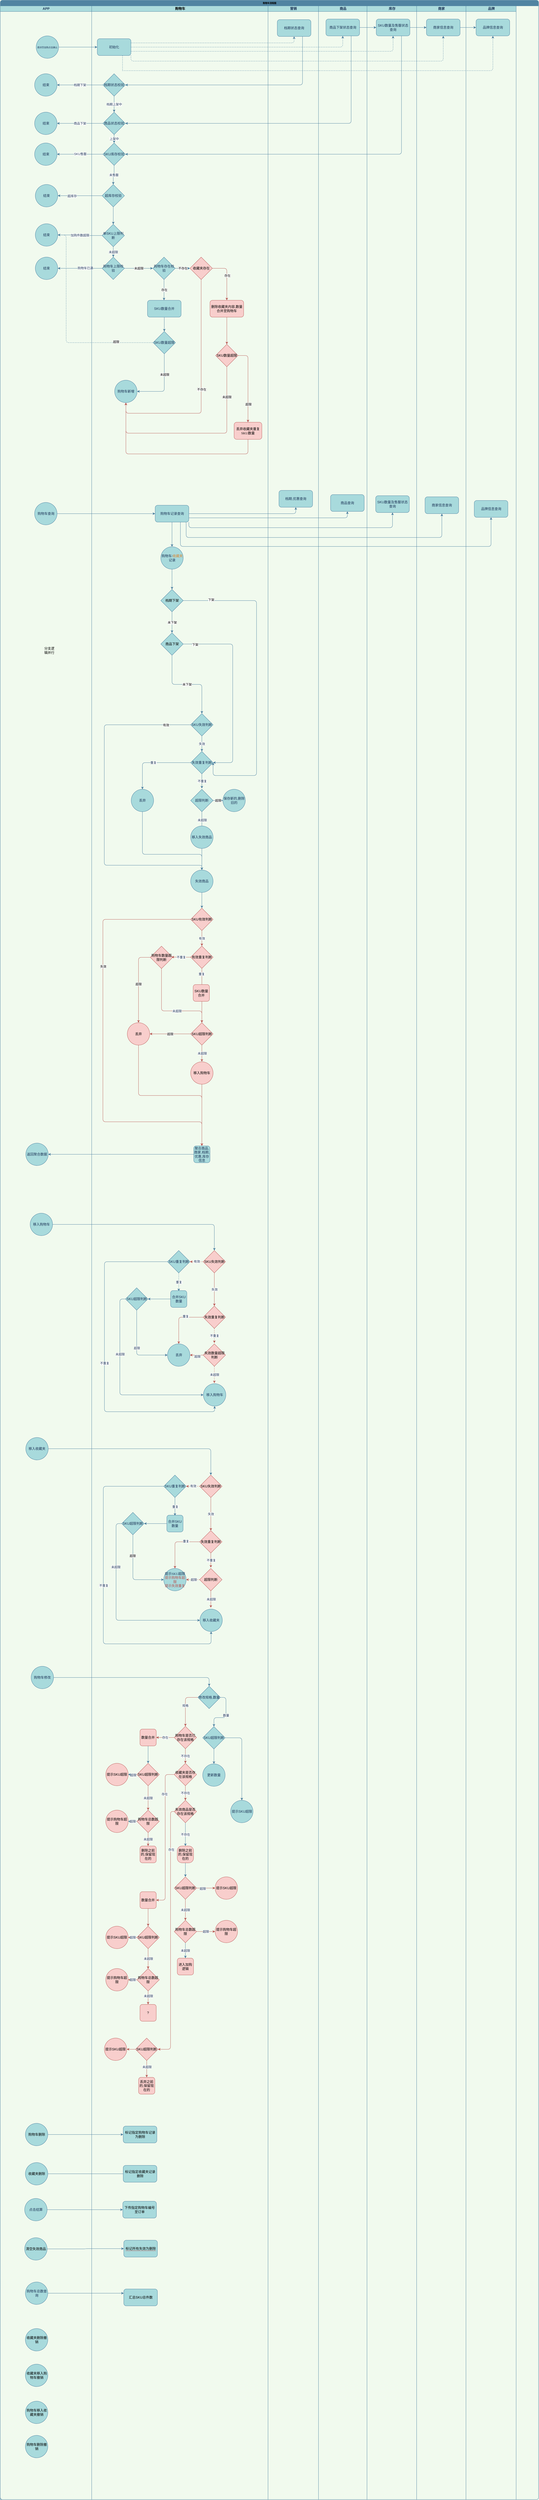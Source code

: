 <mxfile version="14.1.1" type="github">
  <diagram name="Page-1" id="74e2e168-ea6b-b213-b513-2b3c1d86103e">
    <mxGraphModel dx="983" dy="2114" grid="0" gridSize="10" guides="1" tooltips="1" connect="1" arrows="1" fold="1" page="0" pageScale="1" pageWidth="1100" pageHeight="850" background="#F1FAEE" math="0" shadow="0">
      <root>
        <mxCell id="0" />
        <mxCell id="1" parent="0" />
        <mxCell id="77e6c97f196da883-1" value="购物车流程图" style="swimlane;html=1;childLayout=stackLayout;startSize=20;rounded=1;shadow=0;labelBackgroundColor=none;strokeWidth=1;fontFamily=Verdana;fontSize=8;align=center;sketch=0;snapToPoint=0;fixDash=0;metaEdit=0;backgroundOutline=0;comic=0;fillOpacity=93;fillColor=#457B9D;strokeColor=#457B9D;" parent="1" vertex="1">
          <mxGeometry x="134" y="49" width="1920" height="8914" as="geometry" />
        </mxCell>
        <mxCell id="TEv4NFGnasqdaG9CAdCf-118" style="edgeStyle=orthogonalEdgeStyle;curved=0;rounded=1;sketch=0;orthogonalLoop=1;jettySize=auto;html=1;exitX=0;exitY=0.5;exitDx=0;exitDy=0;strokeColor=#457B9D;fillColor=#A8DADC;fontColor=#1D3557;" edge="1" parent="77e6c97f196da883-1" source="TEv4NFGnasqdaG9CAdCf-116" target="TEv4NFGnasqdaG9CAdCf-117">
          <mxGeometry relative="1" as="geometry" />
        </mxCell>
        <mxCell id="TEv4NFGnasqdaG9CAdCf-124" value="商品下架" style="edgeLabel;html=1;align=center;verticalAlign=middle;resizable=0;points=[];fontColor=#1D3557;" vertex="1" connectable="0" parent="TEv4NFGnasqdaG9CAdCf-118">
          <mxGeometry x="0.009" relative="1" as="geometry">
            <mxPoint as="offset" />
          </mxGeometry>
        </mxCell>
        <mxCell id="TEv4NFGnasqdaG9CAdCf-100" value="加购件数超限" style="edgeStyle=orthogonalEdgeStyle;curved=0;rounded=1;sketch=0;orthogonalLoop=1;jettySize=auto;html=1;exitX=0.5;exitY=1;exitDx=0;exitDy=0;strokeColor=#457B9D;fillColor=#A8DADC;fontColor=#1D3557;" edge="1" parent="77e6c97f196da883-1" source="TEv4NFGnasqdaG9CAdCf-97" target="TEv4NFGnasqdaG9CAdCf-99">
          <mxGeometry relative="1" as="geometry" />
        </mxCell>
        <mxCell id="TEv4NFGnasqdaG9CAdCf-103" style="edgeStyle=orthogonalEdgeStyle;curved=0;rounded=1;sketch=0;orthogonalLoop=1;jettySize=auto;html=1;exitX=0;exitY=0.5;exitDx=0;exitDy=0;strokeColor=#457B9D;fillColor=#A8DADC;fontColor=#1D3557;" edge="1" parent="77e6c97f196da883-1" source="TEv4NFGnasqdaG9CAdCf-101" target="TEv4NFGnasqdaG9CAdCf-102">
          <mxGeometry relative="1" as="geometry" />
        </mxCell>
        <mxCell id="TEv4NFGnasqdaG9CAdCf-104" value="购物车已满" style="edgeLabel;html=1;align=center;verticalAlign=middle;resizable=0;points=[];fontColor=#1D3557;" vertex="1" connectable="0" parent="TEv4NFGnasqdaG9CAdCf-103">
          <mxGeometry x="-0.234" y="-1" relative="1" as="geometry">
            <mxPoint as="offset" />
          </mxGeometry>
        </mxCell>
        <mxCell id="TEv4NFGnasqdaG9CAdCf-138" style="edgeStyle=orthogonalEdgeStyle;curved=0;rounded=1;sketch=0;orthogonalLoop=1;jettySize=auto;html=1;exitX=0;exitY=0.5;exitDx=0;exitDy=0;strokeColor=#457B9D;fillColor=#A8DADC;fontColor=#1D3557;" edge="1" parent="77e6c97f196da883-1" source="TEv4NFGnasqdaG9CAdCf-134" target="TEv4NFGnasqdaG9CAdCf-137">
          <mxGeometry relative="1" as="geometry" />
        </mxCell>
        <mxCell id="TEv4NFGnasqdaG9CAdCf-139" value="超库存" style="edgeLabel;html=1;align=center;verticalAlign=middle;resizable=0;points=[];fontColor=#1D3557;" vertex="1" connectable="0" parent="TEv4NFGnasqdaG9CAdCf-138">
          <mxGeometry x="0.363" y="1" relative="1" as="geometry">
            <mxPoint as="offset" />
          </mxGeometry>
        </mxCell>
        <mxCell id="TEv4NFGnasqdaG9CAdCf-559" style="edgeStyle=orthogonalEdgeStyle;curved=0;rounded=1;sketch=0;orthogonalLoop=1;jettySize=auto;html=1;exitX=0;exitY=0.5;exitDx=0;exitDy=0;entryX=1;entryY=0.5;entryDx=0;entryDy=0;labelBackgroundColor=#FFFFFF;strokeColor=#457B9D;fillColor=#A8DADC;fontColor=#000000;dashed=1;" edge="1" parent="77e6c97f196da883-1" target="TEv4NFGnasqdaG9CAdCf-99">
          <mxGeometry relative="1" as="geometry">
            <mxPoint x="545" y="1221" as="sourcePoint" />
            <Array as="points">
              <mxPoint x="235" y="1221" />
              <mxPoint x="235" y="837" />
            </Array>
          </mxGeometry>
        </mxCell>
        <mxCell id="TEv4NFGnasqdaG9CAdCf-565" value="超限" style="edgeLabel;html=1;align=center;verticalAlign=middle;resizable=0;points=[];fontColor=#000000;" vertex="1" connectable="0" parent="TEv4NFGnasqdaG9CAdCf-559">
          <mxGeometry x="-0.635" y="-3" relative="1" as="geometry">
            <mxPoint as="offset" />
          </mxGeometry>
        </mxCell>
        <mxCell id="TEv4NFGnasqdaG9CAdCf-538" style="edgeStyle=orthogonalEdgeStyle;curved=0;rounded=1;sketch=0;orthogonalLoop=1;jettySize=auto;html=1;exitX=1;exitY=0.5;exitDx=0;exitDy=0;labelBackgroundColor=#FFFFFF;strokeColor=#457B9D;fillColor=#A8DADC;fontColor=#000000;" edge="1" parent="77e6c97f196da883-1" source="TEv4NFGnasqdaG9CAdCf-535" target="TEv4NFGnasqdaG9CAdCf-537">
          <mxGeometry relative="1" as="geometry" />
        </mxCell>
        <mxCell id="TEv4NFGnasqdaG9CAdCf-540" style="edgeStyle=orthogonalEdgeStyle;curved=0;rounded=1;sketch=0;orthogonalLoop=1;jettySize=auto;html=1;exitX=1;exitY=0.5;exitDx=0;exitDy=0;entryX=0;entryY=0.5;entryDx=0;entryDy=0;labelBackgroundColor=#FFFFFF;strokeColor=#457B9D;fillColor=#A8DADC;fontColor=#000000;" edge="1" parent="77e6c97f196da883-1" source="TEv4NFGnasqdaG9CAdCf-536">
          <mxGeometry relative="1" as="geometry">
            <mxPoint x="503" y="7752" as="targetPoint" />
          </mxGeometry>
        </mxCell>
        <mxCell id="TEv4NFGnasqdaG9CAdCf-544" style="edgeStyle=orthogonalEdgeStyle;curved=0;rounded=1;sketch=0;orthogonalLoop=1;jettySize=auto;html=1;exitX=1;exitY=0.5;exitDx=0;exitDy=0;labelBackgroundColor=#FFFFFF;strokeColor=#457B9D;fillColor=#A8DADC;fontColor=#000000;" edge="1" parent="77e6c97f196da883-1" source="TEv4NFGnasqdaG9CAdCf-57" target="TEv4NFGnasqdaG9CAdCf-543">
          <mxGeometry relative="1" as="geometry" />
        </mxCell>
        <mxCell id="TEv4NFGnasqdaG9CAdCf-547" style="edgeStyle=orthogonalEdgeStyle;curved=0;rounded=1;sketch=0;orthogonalLoop=1;jettySize=auto;html=1;exitX=1;exitY=0.5;exitDx=0;exitDy=0;labelBackgroundColor=#FFFFFF;strokeColor=#457B9D;fillColor=#A8DADC;fontColor=#000000;" edge="1" parent="77e6c97f196da883-1" source="TEv4NFGnasqdaG9CAdCf-545" target="TEv4NFGnasqdaG9CAdCf-546">
          <mxGeometry relative="1" as="geometry" />
        </mxCell>
        <mxCell id="TEv4NFGnasqdaG9CAdCf-594" style="edgeStyle=orthogonalEdgeStyle;curved=0;rounded=1;sketch=0;orthogonalLoop=1;jettySize=auto;html=1;exitX=1;exitY=0.5;exitDx=0;exitDy=0;entryX=0;entryY=0.25;entryDx=0;entryDy=0;labelBackgroundColor=#ffffff;strokeColor=#457B9D;fillColor=#A8DADC;fontColor=#000000;" edge="1" parent="77e6c97f196da883-1" source="TEv4NFGnasqdaG9CAdCf-56" target="TEv4NFGnasqdaG9CAdCf-593">
          <mxGeometry relative="1" as="geometry" />
        </mxCell>
        <mxCell id="77e6c97f196da883-2" value="APP" style="swimlane;html=1;startSize=20;fillColor=#A8DADC;strokeColor=#457B9D;fontColor=#1D3557;sketch=0;snapToPoint=0;fixDash=0;metaEdit=0;backgroundOutline=0;comic=0;fillOpacity=93;" parent="77e6c97f196da883-1" vertex="1">
          <mxGeometry y="20" width="326" height="8894" as="geometry" />
        </mxCell>
        <mxCell id="TEv4NFGnasqdaG9CAdCf-1" value="&lt;span style=&quot;color: rgb(29 , 53 , 87) ; font-family: &amp;#34;verdana&amp;#34; ; font-size: 8px&quot;&gt;商详页加购点击确认&lt;/span&gt;" style="ellipse;whiteSpace=wrap;html=1;aspect=fixed;fillColor=#A8DADC;strokeColor=#457B9D;fontColor=#1D3557;" vertex="1" parent="77e6c97f196da883-2">
          <mxGeometry x="128" y="107" width="80" height="80" as="geometry" />
        </mxCell>
        <mxCell id="TEv4NFGnasqdaG9CAdCf-99" value="结束" style="ellipse;whiteSpace=wrap;html=1;aspect=fixed;rounded=0;sketch=0;strokeColor=#457B9D;fillColor=#A8DADC;fontColor=#1D3557;" vertex="1" parent="77e6c97f196da883-2">
          <mxGeometry x="125" y="777" width="80" height="80" as="geometry" />
        </mxCell>
        <mxCell id="TEv4NFGnasqdaG9CAdCf-102" value="结束" style="ellipse;whiteSpace=wrap;html=1;aspect=fixed;rounded=0;sketch=0;strokeColor=#457B9D;fillColor=#A8DADC;fontColor=#1D3557;" vertex="1" parent="77e6c97f196da883-2">
          <mxGeometry x="125" y="896" width="80" height="80" as="geometry" />
        </mxCell>
        <mxCell id="TEv4NFGnasqdaG9CAdCf-112" value="结束" style="ellipse;whiteSpace=wrap;html=1;aspect=fixed;rounded=0;sketch=0;strokeColor=#457B9D;fillColor=#A8DADC;fontColor=#1D3557;" vertex="1" parent="77e6c97f196da883-2">
          <mxGeometry x="122.5" y="242" width="80" height="80" as="geometry" />
        </mxCell>
        <mxCell id="TEv4NFGnasqdaG9CAdCf-117" value="结束" style="ellipse;whiteSpace=wrap;html=1;aspect=fixed;rounded=0;sketch=0;strokeColor=#457B9D;fillColor=#A8DADC;fontColor=#1D3557;" vertex="1" parent="77e6c97f196da883-2">
          <mxGeometry x="122.5" y="379" width="80" height="80" as="geometry" />
        </mxCell>
        <mxCell id="TEv4NFGnasqdaG9CAdCf-126" value="结束" style="ellipse;whiteSpace=wrap;html=1;aspect=fixed;rounded=0;sketch=0;strokeColor=#457B9D;fillColor=#A8DADC;fontColor=#1D3557;" vertex="1" parent="77e6c97f196da883-2">
          <mxGeometry x="122.5" y="489" width="80" height="80" as="geometry" />
        </mxCell>
        <mxCell id="TEv4NFGnasqdaG9CAdCf-137" value="结束" style="ellipse;whiteSpace=wrap;html=1;aspect=fixed;rounded=0;sketch=0;strokeColor=#457B9D;fillColor=#A8DADC;fontColor=#1D3557;" vertex="1" parent="77e6c97f196da883-2">
          <mxGeometry x="125" y="637" width="80" height="80" as="geometry" />
        </mxCell>
        <mxCell id="TEv4NFGnasqdaG9CAdCf-49" value="&lt;span style=&quot;font-family: &amp;#34;verdana&amp;#34;&quot;&gt;购物车查询&lt;/span&gt;" style="ellipse;whiteSpace=wrap;html=1;aspect=fixed;fillColor=#A8DADC;strokeColor=#457B9D;fontColor=#1D3557;" vertex="1" parent="77e6c97f196da883-2">
          <mxGeometry x="122.5" y="1771" width="80" height="80" as="geometry" />
        </mxCell>
        <mxCell id="TEv4NFGnasqdaG9CAdCf-51" value="&lt;span style=&quot;font-family: &amp;#34;verdana&amp;#34;&quot;&gt;移入购物车&lt;/span&gt;" style="ellipse;whiteSpace=wrap;html=1;aspect=fixed;fillColor=#A8DADC;strokeColor=#457B9D;fontColor=#1D3557;" vertex="1" parent="77e6c97f196da883-2">
          <mxGeometry x="106.5" y="4306" width="80" height="80" as="geometry" />
        </mxCell>
        <mxCell id="TEv4NFGnasqdaG9CAdCf-373" value="&lt;span style=&quot;font-family: &amp;#34;verdana&amp;#34;&quot;&gt;移入收藏夹&lt;/span&gt;" style="ellipse;whiteSpace=wrap;html=1;aspect=fixed;fillColor=#A8DADC;strokeColor=#457B9D;fontColor=#1D3557;" vertex="1" parent="77e6c97f196da883-2">
          <mxGeometry x="91" y="5106" width="80" height="80" as="geometry" />
        </mxCell>
        <mxCell id="TEv4NFGnasqdaG9CAdCf-402" value="&lt;font face=&quot;verdana&quot;&gt;返回聚合数据&lt;/font&gt;" style="ellipse;whiteSpace=wrap;html=1;aspect=fixed;fillColor=#A8DADC;strokeColor=#457B9D;fontColor=#1D3557;" vertex="1" parent="77e6c97f196da883-2">
          <mxGeometry x="91" y="4056" width="80" height="80" as="geometry" />
        </mxCell>
        <mxCell id="TEv4NFGnasqdaG9CAdCf-53" value="&lt;span style=&quot;font-family: &amp;#34;verdana&amp;#34;&quot;&gt;购物车修改&lt;/span&gt;" style="ellipse;whiteSpace=wrap;html=1;aspect=fixed;fillColor=#A8DADC;strokeColor=#457B9D;fontColor=#1D3557;" vertex="1" parent="77e6c97f196da883-2">
          <mxGeometry x="110" y="5922" width="80" height="80" as="geometry" />
        </mxCell>
        <mxCell id="TEv4NFGnasqdaG9CAdCf-57" value="&lt;span style=&quot;font-family: &amp;#34;verdana&amp;#34;&quot;&gt;点击结算&lt;/span&gt;" style="ellipse;whiteSpace=wrap;html=1;aspect=fixed;fillColor=#A8DADC;strokeColor=#457B9D;fontColor=#1D3557;" vertex="1" parent="77e6c97f196da883-2">
          <mxGeometry x="87" y="7820" width="80" height="80" as="geometry" />
        </mxCell>
        <mxCell id="TEv4NFGnasqdaG9CAdCf-56" value="&lt;span style=&quot;font-family: &amp;#34;verdana&amp;#34;&quot;&gt;购物车总数查询&lt;/span&gt;" style="ellipse;whiteSpace=wrap;html=1;aspect=fixed;fillColor=#A8DADC;strokeColor=#457B9D;fontColor=#1D3557;" vertex="1" parent="77e6c97f196da883-2">
          <mxGeometry x="89.5" y="8118" width="80" height="80" as="geometry" />
        </mxCell>
        <mxCell id="TEv4NFGnasqdaG9CAdCf-535" value="&lt;span style=&quot;font-family: &amp;quot;verdana&amp;quot;&quot;&gt;购物车删除&lt;/span&gt;" style="ellipse;whiteSpace=wrap;html=1;aspect=fixed;fillColor=#A8DADC;strokeColor=#457B9D;" vertex="1" parent="77e6c97f196da883-2">
          <mxGeometry x="89.5" y="7552" width="80" height="80" as="geometry" />
        </mxCell>
        <mxCell id="TEv4NFGnasqdaG9CAdCf-536" value="&lt;span style=&quot;font-family: &amp;quot;verdana&amp;quot;&quot;&gt;&lt;font&gt;收藏夹删除&lt;/font&gt;&lt;/span&gt;" style="ellipse;whiteSpace=wrap;html=1;aspect=fixed;fillColor=#A8DADC;strokeColor=#457B9D;" vertex="1" parent="77e6c97f196da883-2">
          <mxGeometry x="89.5" y="7692" width="80" height="80" as="geometry" />
        </mxCell>
        <mxCell id="TEv4NFGnasqdaG9CAdCf-545" value="&lt;font face=&quot;verdana&quot;&gt;清空失效商品&lt;/font&gt;" style="ellipse;whiteSpace=wrap;html=1;aspect=fixed;fillColor=#A8DADC;strokeColor=#457B9D;" vertex="1" parent="77e6c97f196da883-2">
          <mxGeometry x="87" y="7960" width="80" height="80" as="geometry" />
        </mxCell>
        <mxCell id="TEv4NFGnasqdaG9CAdCf-639" value="分支逻辑并行" style="text;html=1;strokeColor=none;fillColor=none;align=center;verticalAlign=middle;whiteSpace=wrap;rounded=0;labelBackgroundColor=none;sketch=0;fontColor=#000000;" vertex="1" parent="77e6c97f196da883-2">
          <mxGeometry x="155" y="2289" width="40" height="20" as="geometry" />
        </mxCell>
        <mxCell id="TEv4NFGnasqdaG9CAdCf-595" value="&lt;font face=&quot;verdana&quot;&gt;收藏夹删除撤销&lt;/font&gt;" style="ellipse;whiteSpace=wrap;html=1;aspect=fixed;fillColor=#A8DADC;strokeColor=#457B9D;" vertex="1" parent="77e6c97f196da883-2">
          <mxGeometry x="89.5" y="8284" width="80" height="80" as="geometry" />
        </mxCell>
        <mxCell id="TEv4NFGnasqdaG9CAdCf-596" value="&lt;font face=&quot;verdana&quot;&gt;收藏夹移入购物车撤销&lt;/font&gt;" style="ellipse;whiteSpace=wrap;html=1;aspect=fixed;fillColor=#A8DADC;strokeColor=#457B9D;" vertex="1" parent="77e6c97f196da883-2">
          <mxGeometry x="89.5" y="8411" width="80" height="80" as="geometry" />
        </mxCell>
        <mxCell id="TEv4NFGnasqdaG9CAdCf-597" value="&lt;font face=&quot;verdana&quot;&gt;购物车移入收藏夹撤销&lt;/font&gt;" style="ellipse;whiteSpace=wrap;html=1;aspect=fixed;fillColor=#A8DADC;strokeColor=#457B9D;" vertex="1" parent="77e6c97f196da883-2">
          <mxGeometry x="89.5" y="8543" width="80" height="80" as="geometry" />
        </mxCell>
        <mxCell id="TEv4NFGnasqdaG9CAdCf-598" value="&lt;font face=&quot;verdana&quot;&gt;购物车删除撤销&lt;/font&gt;" style="ellipse;whiteSpace=wrap;html=1;aspect=fixed;fillColor=#A8DADC;strokeColor=#457B9D;" vertex="1" parent="77e6c97f196da883-2">
          <mxGeometry x="89.5" y="8665" width="80" height="80" as="geometry" />
        </mxCell>
        <mxCell id="TEv4NFGnasqdaG9CAdCf-148" style="edgeStyle=orthogonalEdgeStyle;curved=0;rounded=1;sketch=0;orthogonalLoop=1;jettySize=auto;html=1;exitX=1;exitY=0.5;exitDx=0;exitDy=0;strokeColor=#457B9D;fillColor=#A8DADC;fontColor=#1D3557;" edge="1" parent="77e6c97f196da883-1" source="TEv4NFGnasqdaG9CAdCf-49" target="TEv4NFGnasqdaG9CAdCf-147">
          <mxGeometry relative="1" as="geometry" />
        </mxCell>
        <mxCell id="TEv4NFGnasqdaG9CAdCf-424" style="edgeStyle=orthogonalEdgeStyle;curved=0;rounded=1;sketch=0;orthogonalLoop=1;jettySize=auto;html=1;exitX=1;exitY=0.75;exitDx=0;exitDy=0;entryX=0.5;entryY=1;entryDx=0;entryDy=0;strokeColor=#457B9D;fillColor=#A8DADC;fontColor=#1D3557;" edge="1" parent="77e6c97f196da883-1" source="TEv4NFGnasqdaG9CAdCf-147" target="TEv4NFGnasqdaG9CAdCf-191">
          <mxGeometry relative="1" as="geometry" />
        </mxCell>
        <mxCell id="TEv4NFGnasqdaG9CAdCf-426" style="edgeStyle=orthogonalEdgeStyle;curved=0;rounded=1;sketch=0;orthogonalLoop=1;jettySize=auto;html=1;exitX=1;exitY=1;exitDx=0;exitDy=0;entryX=0.5;entryY=1;entryDx=0;entryDy=0;strokeColor=#457B9D;fillColor=#A8DADC;fontColor=#1D3557;" edge="1" parent="77e6c97f196da883-1" source="TEv4NFGnasqdaG9CAdCf-147" target="TEv4NFGnasqdaG9CAdCf-146">
          <mxGeometry relative="1" as="geometry" />
        </mxCell>
        <mxCell id="TEv4NFGnasqdaG9CAdCf-618" style="edgeStyle=orthogonalEdgeStyle;curved=0;rounded=1;sketch=0;orthogonalLoop=1;jettySize=auto;html=1;exitX=0;exitY=0.5;exitDx=0;exitDy=0;entryX=1;entryY=0.5;entryDx=0;entryDy=0;labelBackgroundColor=#ffffff;strokeColor=#457B9D;fillColor=#A8DADC;fontColor=#000000;" edge="1" parent="77e6c97f196da883-1" source="TEv4NFGnasqdaG9CAdCf-522" target="TEv4NFGnasqdaG9CAdCf-402">
          <mxGeometry relative="1" as="geometry" />
        </mxCell>
        <mxCell id="TEv4NFGnasqdaG9CAdCf-629" style="edgeStyle=orthogonalEdgeStyle;curved=0;rounded=1;sketch=0;orthogonalLoop=1;jettySize=auto;html=1;exitX=0.894;exitY=0.998;exitDx=0;exitDy=0;entryX=0.5;entryY=1;entryDx=0;entryDy=0;labelBackgroundColor=#ffffff;strokeColor=#457B9D;fillColor=#A8DADC;fontColor=#000000;exitPerimeter=0;" edge="1" parent="77e6c97f196da883-1" source="TEv4NFGnasqdaG9CAdCf-147" target="TEv4NFGnasqdaG9CAdCf-422">
          <mxGeometry relative="1" as="geometry">
            <Array as="points">
              <mxPoint x="663" y="1861" />
              <mxPoint x="663" y="1916" />
              <mxPoint x="1575" y="1916" />
            </Array>
          </mxGeometry>
        </mxCell>
        <mxCell id="TEv4NFGnasqdaG9CAdCf-630" style="edgeStyle=orthogonalEdgeStyle;curved=0;rounded=1;sketch=0;orthogonalLoop=1;jettySize=auto;html=1;exitX=0.75;exitY=1;exitDx=0;exitDy=0;entryX=0.5;entryY=1;entryDx=0;entryDy=0;labelBackgroundColor=#ffffff;strokeColor=#457B9D;fillColor=#A8DADC;fontColor=#000000;" edge="1" parent="77e6c97f196da883-1" source="TEv4NFGnasqdaG9CAdCf-147" target="TEv4NFGnasqdaG9CAdCf-500">
          <mxGeometry relative="1" as="geometry">
            <Array as="points">
              <mxPoint x="643" y="1948" />
              <mxPoint x="1751" y="1948" />
            </Array>
          </mxGeometry>
        </mxCell>
        <mxCell id="TEv4NFGnasqdaG9CAdCf-631" style="edgeStyle=orthogonalEdgeStyle;curved=0;rounded=1;sketch=0;orthogonalLoop=1;jettySize=auto;html=1;exitX=1;exitY=0.5;exitDx=0;exitDy=0;entryX=0.5;entryY=1;entryDx=0;entryDy=0;labelBackgroundColor=#ffffff;strokeColor=#457B9D;fillColor=#A8DADC;fontColor=#000000;" edge="1" parent="77e6c97f196da883-1" source="TEv4NFGnasqdaG9CAdCf-147" target="TEv4NFGnasqdaG9CAdCf-187">
          <mxGeometry relative="1" as="geometry" />
        </mxCell>
        <mxCell id="TEv4NFGnasqdaG9CAdCf-431" style="edgeStyle=orthogonalEdgeStyle;curved=0;rounded=1;sketch=0;orthogonalLoop=1;jettySize=auto;html=1;exitX=1;exitY=0.5;exitDx=0;exitDy=0;entryX=0.5;entryY=0;entryDx=0;entryDy=0;strokeColor=#457B9D;fillColor=#A8DADC;fontColor=#1D3557;" edge="1" parent="77e6c97f196da883-1" source="TEv4NFGnasqdaG9CAdCf-53" target="TEv4NFGnasqdaG9CAdCf-430">
          <mxGeometry relative="1" as="geometry" />
        </mxCell>
        <mxCell id="77e6c97f196da883-3" value="购物车" style="swimlane;html=1;startSize=20;sketch=0;snapToPoint=0;fixDash=0;metaEdit=0;backgroundOutline=0;comic=0;fillOpacity=93;strokeColor=#457B9D;labelBackgroundColor=none;fillColor=#A8DADC;" parent="77e6c97f196da883-1" vertex="1">
          <mxGeometry x="326" y="20" width="629" height="8894" as="geometry" />
        </mxCell>
        <mxCell id="TEv4NFGnasqdaG9CAdCf-59" value="初始化" style="rounded=1;whiteSpace=wrap;html=1;sketch=0;strokeColor=#457B9D;fillColor=#A8DADC;fontColor=#1D3557;" vertex="1" parent="77e6c97f196da883-3">
          <mxGeometry x="20" y="117" width="120" height="60" as="geometry" />
        </mxCell>
        <mxCell id="TEv4NFGnasqdaG9CAdCf-108" value="未超限" style="edgeStyle=orthogonalEdgeStyle;curved=0;rounded=1;sketch=0;orthogonalLoop=1;jettySize=auto;html=1;exitX=1;exitY=0.5;exitDx=0;exitDy=0;strokeColor=#457B9D;fillColor=#A8DADC;fontColor=#1D3557;" edge="1" parent="77e6c97f196da883-3" source="TEv4NFGnasqdaG9CAdCf-97" target="TEv4NFGnasqdaG9CAdCf-101">
          <mxGeometry relative="1" as="geometry" />
        </mxCell>
        <mxCell id="TEv4NFGnasqdaG9CAdCf-97" value="&lt;span&gt;单SKU上限判断&lt;/span&gt;" style="rhombus;whiteSpace=wrap;html=1;rounded=0;sketch=0;strokeColor=#457B9D;fillColor=#A8DADC;fontColor=#1D3557;direction=south;" vertex="1" parent="77e6c97f196da883-3">
          <mxGeometry x="37" y="779" width="80" height="80" as="geometry" />
        </mxCell>
        <mxCell id="TEv4NFGnasqdaG9CAdCf-549" value="未超限" style="edgeStyle=orthogonalEdgeStyle;curved=0;rounded=1;sketch=0;orthogonalLoop=1;jettySize=auto;html=1;exitX=1;exitY=0.5;exitDx=0;exitDy=0;entryX=0;entryY=0.5;entryDx=0;entryDy=0;labelBackgroundColor=#FFFFFF;strokeColor=#457B9D;fillColor=#A8DADC;fontColor=#000000;" edge="1" parent="77e6c97f196da883-3" source="TEv4NFGnasqdaG9CAdCf-101" target="TEv4NFGnasqdaG9CAdCf-548">
          <mxGeometry relative="1" as="geometry" />
        </mxCell>
        <mxCell id="TEv4NFGnasqdaG9CAdCf-101" value="&lt;span&gt;购物车上限校验&lt;/span&gt;" style="rhombus;whiteSpace=wrap;html=1;rounded=0;sketch=0;strokeColor=#457B9D;fillColor=#A8DADC;fontColor=#1D3557;" vertex="1" parent="77e6c97f196da883-3">
          <mxGeometry x="37" y="896" width="80" height="80" as="geometry" />
        </mxCell>
        <mxCell id="TEv4NFGnasqdaG9CAdCf-123" value="档期上架中" style="edgeStyle=orthogonalEdgeStyle;curved=0;rounded=1;sketch=0;orthogonalLoop=1;jettySize=auto;html=1;exitX=0.5;exitY=1;exitDx=0;exitDy=0;strokeColor=#457B9D;fillColor=#A8DADC;fontColor=#1D3557;" edge="1" parent="77e6c97f196da883-3" source="TEv4NFGnasqdaG9CAdCf-110" target="TEv4NFGnasqdaG9CAdCf-116">
          <mxGeometry relative="1" as="geometry" />
        </mxCell>
        <mxCell id="TEv4NFGnasqdaG9CAdCf-110" value="档期状态校验" style="rhombus;whiteSpace=wrap;html=1;rounded=0;sketch=0;strokeColor=#457B9D;fillColor=#A8DADC;fontColor=#1D3557;" vertex="1" parent="77e6c97f196da883-3">
          <mxGeometry x="40" y="242" width="80" height="80" as="geometry" />
        </mxCell>
        <mxCell id="TEv4NFGnasqdaG9CAdCf-131" value="上架中" style="edgeStyle=orthogonalEdgeStyle;curved=0;rounded=1;sketch=0;orthogonalLoop=1;jettySize=auto;html=1;exitX=0.5;exitY=1;exitDx=0;exitDy=0;strokeColor=#457B9D;fillColor=#A8DADC;fontColor=#1D3557;" edge="1" parent="77e6c97f196da883-3" source="TEv4NFGnasqdaG9CAdCf-116" target="TEv4NFGnasqdaG9CAdCf-125">
          <mxGeometry relative="1" as="geometry" />
        </mxCell>
        <mxCell id="TEv4NFGnasqdaG9CAdCf-116" value="商品状态校验" style="rhombus;whiteSpace=wrap;html=1;rounded=0;sketch=0;strokeColor=#457B9D;fillColor=#A8DADC;fontColor=#1D3557;" vertex="1" parent="77e6c97f196da883-3">
          <mxGeometry x="40" y="379" width="80" height="80" as="geometry" />
        </mxCell>
        <mxCell id="TEv4NFGnasqdaG9CAdCf-588" value="&lt;span style=&quot;color: rgb(29 , 53 , 87)&quot;&gt;未售罄&lt;/span&gt;" style="edgeStyle=orthogonalEdgeStyle;curved=0;rounded=1;sketch=0;orthogonalLoop=1;jettySize=auto;html=1;exitX=0.5;exitY=1;exitDx=0;exitDy=0;labelBackgroundColor=#ffffff;strokeColor=#457B9D;fillColor=#A8DADC;fontColor=#000000;" edge="1" parent="77e6c97f196da883-3" source="TEv4NFGnasqdaG9CAdCf-125" target="TEv4NFGnasqdaG9CAdCf-134">
          <mxGeometry relative="1" as="geometry" />
        </mxCell>
        <mxCell id="TEv4NFGnasqdaG9CAdCf-125" value="SKU库存校验" style="rhombus;whiteSpace=wrap;html=1;rounded=0;sketch=0;strokeColor=#457B9D;fillColor=#A8DADC;fontColor=#1D3557;" vertex="1" parent="77e6c97f196da883-3">
          <mxGeometry x="40" y="489" width="80" height="80" as="geometry" />
        </mxCell>
        <mxCell id="TEv4NFGnasqdaG9CAdCf-136" style="edgeStyle=orthogonalEdgeStyle;curved=0;rounded=1;sketch=0;orthogonalLoop=1;jettySize=auto;html=1;exitX=0.5;exitY=1;exitDx=0;exitDy=0;strokeColor=#457B9D;fillColor=#A8DADC;fontColor=#1D3557;" edge="1" parent="77e6c97f196da883-3" source="TEv4NFGnasqdaG9CAdCf-134" target="TEv4NFGnasqdaG9CAdCf-97">
          <mxGeometry relative="1" as="geometry" />
        </mxCell>
        <mxCell id="TEv4NFGnasqdaG9CAdCf-134" value="超库存校验" style="rhombus;whiteSpace=wrap;html=1;rounded=0;sketch=0;strokeColor=#457B9D;fillColor=#A8DADC;fontColor=#1D3557;" vertex="1" parent="77e6c97f196da883-3">
          <mxGeometry x="37" y="637" width="80" height="80" as="geometry" />
        </mxCell>
        <mxCell id="TEv4NFGnasqdaG9CAdCf-428" style="edgeStyle=orthogonalEdgeStyle;curved=0;rounded=1;sketch=0;orthogonalLoop=1;jettySize=auto;html=1;exitX=0.5;exitY=1;exitDx=0;exitDy=0;strokeColor=#457B9D;fillColor=#A8DADC;fontColor=#1D3557;" edge="1" parent="77e6c97f196da883-3" source="TEv4NFGnasqdaG9CAdCf-147" target="TEv4NFGnasqdaG9CAdCf-222">
          <mxGeometry relative="1" as="geometry" />
        </mxCell>
        <mxCell id="TEv4NFGnasqdaG9CAdCf-147" value="购物车记录查询" style="rounded=1;whiteSpace=wrap;html=1;sketch=0;strokeColor=#457B9D;fillColor=#A8DADC;fontColor=#1D3557;" vertex="1" parent="77e6c97f196da883-3">
          <mxGeometry x="226.5" y="1781" width="120" height="60" as="geometry" />
        </mxCell>
        <mxCell id="TEv4NFGnasqdaG9CAdCf-161" value="失效" style="edgeStyle=orthogonalEdgeStyle;curved=0;rounded=1;sketch=0;orthogonalLoop=1;jettySize=auto;html=1;exitX=0.5;exitY=1;exitDx=0;exitDy=0;strokeColor=#457B9D;fillColor=#A8DADC;fontColor=#1D3557;" edge="1" parent="77e6c97f196da883-3" source="TEv4NFGnasqdaG9CAdCf-150" target="TEv4NFGnasqdaG9CAdCf-155">
          <mxGeometry relative="1" as="geometry" />
        </mxCell>
        <mxCell id="TEv4NFGnasqdaG9CAdCf-505" style="edgeStyle=orthogonalEdgeStyle;curved=0;rounded=1;sketch=0;orthogonalLoop=1;jettySize=auto;html=1;exitX=0;exitY=0.5;exitDx=0;exitDy=0;entryX=0.5;entryY=0;entryDx=0;entryDy=0;labelBackgroundColor=#B85450;strokeColor=#457B9D;fillColor=#A8DADC;fontColor=#B85450;" edge="1" parent="77e6c97f196da883-3" source="TEv4NFGnasqdaG9CAdCf-150" target="TEv4NFGnasqdaG9CAdCf-221">
          <mxGeometry relative="1" as="geometry">
            <Array as="points">
              <mxPoint x="45" y="2564" />
              <mxPoint x="45" y="3065" />
              <mxPoint x="393" y="3065" />
            </Array>
          </mxGeometry>
        </mxCell>
        <mxCell id="TEv4NFGnasqdaG9CAdCf-507" value="&lt;font color=&quot;#000000&quot;&gt;有效&lt;/font&gt;" style="edgeLabel;html=1;align=center;verticalAlign=middle;resizable=0;points=[];fontColor=#B85450;" vertex="1" connectable="0" parent="TEv4NFGnasqdaG9CAdCf-505">
          <mxGeometry x="-0.849" y="1" relative="1" as="geometry">
            <mxPoint as="offset" />
          </mxGeometry>
        </mxCell>
        <mxCell id="TEv4NFGnasqdaG9CAdCf-150" value="SKU失效判断" style="rhombus;whiteSpace=wrap;html=1;rounded=0;sketch=0;strokeColor=#457B9D;fillColor=#A8DADC;fontColor=#1D3557;" vertex="1" parent="77e6c97f196da883-3">
          <mxGeometry x="353" y="2524" width="80" height="80" as="geometry" />
        </mxCell>
        <mxCell id="TEv4NFGnasqdaG9CAdCf-163" value="不重复" style="edgeStyle=orthogonalEdgeStyle;curved=0;rounded=1;sketch=0;orthogonalLoop=1;jettySize=auto;html=1;exitX=0.5;exitY=1;exitDx=0;exitDy=0;strokeColor=#457B9D;fillColor=#A8DADC;fontColor=#1D3557;" edge="1" parent="77e6c97f196da883-3" source="TEv4NFGnasqdaG9CAdCf-155">
          <mxGeometry relative="1" as="geometry">
            <mxPoint x="393.0" y="2791" as="targetPoint" />
          </mxGeometry>
        </mxCell>
        <mxCell id="TEv4NFGnasqdaG9CAdCf-405" value="重复" style="edgeStyle=orthogonalEdgeStyle;curved=0;rounded=1;sketch=0;orthogonalLoop=1;jettySize=auto;html=1;exitX=0;exitY=0.5;exitDx=0;exitDy=0;strokeColor=#457B9D;fillColor=#A8DADC;fontColor=#1D3557;" edge="1" parent="77e6c97f196da883-3" source="TEv4NFGnasqdaG9CAdCf-155" target="TEv4NFGnasqdaG9CAdCf-379">
          <mxGeometry relative="1" as="geometry" />
        </mxCell>
        <mxCell id="TEv4NFGnasqdaG9CAdCf-155" value="失效重复判断" style="rhombus;whiteSpace=wrap;html=1;rounded=0;sketch=0;strokeColor=#457B9D;fillColor=#A8DADC;fontColor=#1D3557;" vertex="1" parent="77e6c97f196da883-3">
          <mxGeometry x="353" y="2659" width="80" height="80" as="geometry" />
        </mxCell>
        <mxCell id="TEv4NFGnasqdaG9CAdCf-181" value="未超限" style="edgeStyle=orthogonalEdgeStyle;curved=0;rounded=1;sketch=0;orthogonalLoop=1;jettySize=auto;html=1;exitX=0.5;exitY=1;exitDx=0;exitDy=0;strokeColor=#457B9D;fillColor=#A8DADC;fontColor=#1D3557;" edge="1" parent="77e6c97f196da883-3" source="TEv4NFGnasqdaG9CAdCf-177">
          <mxGeometry relative="1" as="geometry">
            <mxPoint x="393" y="2934" as="targetPoint" />
          </mxGeometry>
        </mxCell>
        <mxCell id="TEv4NFGnasqdaG9CAdCf-524" value="超限" style="edgeStyle=orthogonalEdgeStyle;curved=0;rounded=1;sketch=0;orthogonalLoop=1;jettySize=auto;html=1;exitX=1;exitY=0.5;exitDx=0;exitDy=0;entryX=0;entryY=0.5;entryDx=0;entryDy=0;labelBackgroundColor=#FFFFFF;strokeColor=#457B9D;fillColor=#A8DADC;fontColor=#000000;" edge="1" parent="77e6c97f196da883-3" source="TEv4NFGnasqdaG9CAdCf-177" target="TEv4NFGnasqdaG9CAdCf-523">
          <mxGeometry relative="1" as="geometry" />
        </mxCell>
        <mxCell id="TEv4NFGnasqdaG9CAdCf-177" value="超限判断" style="rhombus;whiteSpace=wrap;html=1;rounded=0;sketch=0;strokeColor=#457B9D;fillColor=#A8DADC;fontColor=#1D3557;" vertex="1" parent="77e6c97f196da883-3">
          <mxGeometry x="353" y="2794" width="80" height="80" as="geometry" />
        </mxCell>
        <mxCell id="TEv4NFGnasqdaG9CAdCf-245" value="未超限" style="edgeStyle=orthogonalEdgeStyle;curved=0;rounded=1;sketch=0;orthogonalLoop=1;jettySize=auto;html=1;exitX=0.5;exitY=1;exitDx=0;exitDy=0;entryX=0.5;entryY=0;entryDx=0;entryDy=0;strokeColor=#b85450;fillColor=#f8cecc;fontColor=#1D3557;" edge="1" parent="77e6c97f196da883-3" source="TEv4NFGnasqdaG9CAdCf-213" target="TEv4NFGnasqdaG9CAdCf-209">
          <mxGeometry x="0.222" relative="1" as="geometry">
            <Array as="points">
              <mxPoint x="249" y="3584.5" />
              <mxPoint x="393" y="3584.5" />
            </Array>
            <mxPoint as="offset" />
          </mxGeometry>
        </mxCell>
        <mxCell id="TEv4NFGnasqdaG9CAdCf-527" value="超限" style="edgeStyle=orthogonalEdgeStyle;curved=0;rounded=1;sketch=0;orthogonalLoop=1;jettySize=auto;html=1;exitX=0;exitY=0.5;exitDx=0;exitDy=0;labelBackgroundColor=#FFFFFF;strokeColor=#b85450;fillColor=#f8cecc;fontColor=#000000;" edge="1" parent="77e6c97f196da883-3" source="TEv4NFGnasqdaG9CAdCf-213" target="TEv4NFGnasqdaG9CAdCf-526">
          <mxGeometry relative="1" as="geometry" />
        </mxCell>
        <mxCell id="TEv4NFGnasqdaG9CAdCf-213" value="购物车数量超限判断" style="rhombus;whiteSpace=wrap;html=1;rounded=0;sketch=0;strokeColor=#b85450;fillColor=#f8cecc;" vertex="1" parent="77e6c97f196da883-3">
          <mxGeometry x="209" y="3353.5" width="80" height="80" as="geometry" />
        </mxCell>
        <mxCell id="TEv4NFGnasqdaG9CAdCf-628" style="edgeStyle=orthogonalEdgeStyle;curved=0;rounded=1;sketch=0;orthogonalLoop=1;jettySize=auto;html=1;exitX=0.5;exitY=1;exitDx=0;exitDy=0;labelBackgroundColor=#ffffff;strokeColor=#457B9D;fillColor=#A8DADC;fontColor=#000000;" edge="1" parent="77e6c97f196da883-3" source="TEv4NFGnasqdaG9CAdCf-222" target="TEv4NFGnasqdaG9CAdCf-600">
          <mxGeometry relative="1" as="geometry" />
        </mxCell>
        <mxCell id="TEv4NFGnasqdaG9CAdCf-222" value="&lt;span style=&quot;font-family: &amp;#34;verdana&amp;#34;&quot;&gt;购物车/&lt;font color=&quot;#dc842c&quot;&gt;收藏夹&lt;/font&gt;记录&lt;/span&gt;" style="ellipse;whiteSpace=wrap;html=1;aspect=fixed;fillColor=#A8DADC;strokeColor=#457B9D;fontColor=#1D3557;" vertex="1" parent="77e6c97f196da883-3">
          <mxGeometry x="246.5" y="1929" width="80" height="80" as="geometry" />
        </mxCell>
        <mxCell id="TEv4NFGnasqdaG9CAdCf-529" value="超限" style="edgeStyle=orthogonalEdgeStyle;curved=0;rounded=1;sketch=0;orthogonalLoop=1;jettySize=auto;html=1;exitX=0;exitY=0.5;exitDx=0;exitDy=0;entryX=1;entryY=0.5;entryDx=0;entryDy=0;labelBackgroundColor=#FFFFFF;strokeColor=#b85450;fillColor=#f8cecc;fontColor=#000000;" edge="1" parent="77e6c97f196da883-3" source="TEv4NFGnasqdaG9CAdCf-209" target="TEv4NFGnasqdaG9CAdCf-526">
          <mxGeometry relative="1" as="geometry" />
        </mxCell>
        <mxCell id="TEv4NFGnasqdaG9CAdCf-209" value="SKU超限判断" style="rhombus;whiteSpace=wrap;html=1;rounded=0;sketch=0;strokeColor=#b85450;fillColor=#f8cecc;" vertex="1" parent="77e6c97f196da883-3">
          <mxGeometry x="353" y="3626.5" width="80" height="80" as="geometry" />
        </mxCell>
        <mxCell id="TEv4NFGnasqdaG9CAdCf-208" value="未超限" style="edgeStyle=orthogonalEdgeStyle;curved=0;rounded=1;sketch=0;orthogonalLoop=1;jettySize=auto;html=1;exitX=0.5;exitY=1;exitDx=0;exitDy=0;strokeColor=#b85450;fillColor=#f8cecc;fontColor=#1D3557;" edge="1" source="TEv4NFGnasqdaG9CAdCf-209" parent="77e6c97f196da883-3">
          <mxGeometry relative="1" as="geometry">
            <mxPoint x="393" y="3765.5" as="targetPoint" />
          </mxGeometry>
        </mxCell>
        <mxCell id="TEv4NFGnasqdaG9CAdCf-221" value="&lt;span style=&quot;font-family: &amp;#34;verdana&amp;#34;&quot;&gt;失效商品&lt;/span&gt;" style="ellipse;whiteSpace=wrap;html=1;aspect=fixed;fillColor=#A8DADC;strokeColor=#457B9D;fontColor=#1D3557;" vertex="1" parent="77e6c97f196da883-3">
          <mxGeometry x="353" y="3082" width="80" height="80" as="geometry" />
        </mxCell>
        <mxCell id="TEv4NFGnasqdaG9CAdCf-533" style="edgeStyle=orthogonalEdgeStyle;curved=0;rounded=1;sketch=0;orthogonalLoop=1;jettySize=auto;html=1;exitX=0;exitY=0.5;exitDx=0;exitDy=0;entryX=0.5;entryY=0;entryDx=0;entryDy=0;labelBackgroundColor=#FFFFFF;strokeColor=#b85450;fillColor=#f8cecc;fontColor=#000000;" edge="1" parent="77e6c97f196da883-3" source="TEv4NFGnasqdaG9CAdCf-201" target="TEv4NFGnasqdaG9CAdCf-522">
          <mxGeometry relative="1" as="geometry">
            <Array as="points">
              <mxPoint x="40" y="3258" />
              <mxPoint x="40" y="3980" />
              <mxPoint x="393" y="3980" />
            </Array>
          </mxGeometry>
        </mxCell>
        <mxCell id="TEv4NFGnasqdaG9CAdCf-534" value="失效" style="edgeLabel;html=1;align=center;verticalAlign=middle;resizable=0;points=[];fontColor=#000000;" vertex="1" connectable="0" parent="TEv4NFGnasqdaG9CAdCf-533">
          <mxGeometry x="-0.348" y="1" relative="1" as="geometry">
            <mxPoint as="offset" />
          </mxGeometry>
        </mxCell>
        <mxCell id="TEv4NFGnasqdaG9CAdCf-201" value="SKU有效判断" style="rhombus;whiteSpace=wrap;html=1;rounded=0;sketch=0;strokeColor=#b85450;fillColor=#f8cecc;" vertex="1" parent="77e6c97f196da883-3">
          <mxGeometry x="353" y="3218" width="80" height="80" as="geometry" />
        </mxCell>
        <mxCell id="TEv4NFGnasqdaG9CAdCf-204" value="有效重复判断" style="rhombus;whiteSpace=wrap;html=1;rounded=0;sketch=0;strokeColor=#b85450;fillColor=#f8cecc;" vertex="1" parent="77e6c97f196da883-3">
          <mxGeometry x="353" y="3353" width="80" height="80" as="geometry" />
        </mxCell>
        <mxCell id="TEv4NFGnasqdaG9CAdCf-202" value="重复" style="edgeStyle=orthogonalEdgeStyle;curved=0;rounded=1;sketch=0;orthogonalLoop=1;jettySize=auto;html=1;exitX=0.5;exitY=1;exitDx=0;exitDy=0;strokeColor=#b85450;fillColor=#f8cecc;fontColor=#1D3557;entryX=0.5;entryY=0;entryDx=0;entryDy=0;" edge="1" source="TEv4NFGnasqdaG9CAdCf-204" parent="77e6c97f196da883-3" target="TEv4NFGnasqdaG9CAdCf-209">
          <mxGeometry relative="1" as="geometry">
            <mxPoint x="391.0" y="3484.5" as="targetPoint" />
          </mxGeometry>
        </mxCell>
        <mxCell id="TEv4NFGnasqdaG9CAdCf-246" value="重复" style="edgeLabel;html=1;align=center;verticalAlign=middle;resizable=0;points=[];fontColor=#1D3557;" vertex="1" connectable="0" parent="TEv4NFGnasqdaG9CAdCf-202">
          <mxGeometry x="-0.797" y="-1" relative="1" as="geometry">
            <mxPoint as="offset" />
          </mxGeometry>
        </mxCell>
        <mxCell id="TEv4NFGnasqdaG9CAdCf-224" style="edgeStyle=orthogonalEdgeStyle;curved=0;rounded=1;sketch=0;orthogonalLoop=1;jettySize=auto;html=1;exitX=0.5;exitY=1;exitDx=0;exitDy=0;strokeColor=#457B9D;fillColor=#A8DADC;fontColor=#1D3557;" edge="1" parent="77e6c97f196da883-3" source="TEv4NFGnasqdaG9CAdCf-221" target="TEv4NFGnasqdaG9CAdCf-201">
          <mxGeometry relative="1" as="geometry" />
        </mxCell>
        <mxCell id="TEv4NFGnasqdaG9CAdCf-199" value="有效" style="edgeStyle=orthogonalEdgeStyle;curved=0;rounded=1;sketch=0;orthogonalLoop=1;jettySize=auto;html=1;exitX=0.5;exitY=1;exitDx=0;exitDy=0;strokeColor=#b85450;fillColor=#f8cecc;fontColor=#1D3557;" edge="1" source="TEv4NFGnasqdaG9CAdCf-201" target="TEv4NFGnasqdaG9CAdCf-204" parent="77e6c97f196da883-3">
          <mxGeometry relative="1" as="geometry" />
        </mxCell>
        <mxCell id="TEv4NFGnasqdaG9CAdCf-244" value="SKU数量合并" style="rounded=1;whiteSpace=wrap;html=1;sketch=0;strokeColor=#b85450;fillColor=#f8cecc;" vertex="1" parent="77e6c97f196da883-3">
          <mxGeometry x="362" y="3490.5" width="58" height="60" as="geometry" />
        </mxCell>
        <mxCell id="TEv4NFGnasqdaG9CAdCf-285" value="不重复" style="edgeStyle=orthogonalEdgeStyle;curved=0;rounded=1;sketch=0;orthogonalLoop=1;jettySize=auto;html=1;exitX=0;exitY=0.5;exitDx=0;exitDy=0;strokeColor=#457B9D;fillColor=#A8DADC;fontColor=#1D3557;entryX=0.5;entryY=1;entryDx=0;entryDy=0;" edge="1" parent="77e6c97f196da883-3" source="TEv4NFGnasqdaG9CAdCf-275" target="TEv4NFGnasqdaG9CAdCf-413">
          <mxGeometry relative="1" as="geometry">
            <mxPoint x="182.5" y="4479" as="targetPoint" />
            <Array as="points">
              <mxPoint x="45.5" y="4479" />
              <mxPoint x="45.5" y="5014" />
              <mxPoint x="438.5" y="5014" />
            </Array>
          </mxGeometry>
        </mxCell>
        <mxCell id="TEv4NFGnasqdaG9CAdCf-275" value="SKU重复判断" style="rhombus;whiteSpace=wrap;html=1;rounded=0;sketch=0;strokeColor=#457B9D;fillColor=#A8DADC;fontColor=#1D3557;" vertex="1" parent="77e6c97f196da883-3">
          <mxGeometry x="270.5" y="4439" width="80" height="80" as="geometry" />
        </mxCell>
        <mxCell id="TEv4NFGnasqdaG9CAdCf-279" value="重复" style="edgeStyle=orthogonalEdgeStyle;curved=0;rounded=1;sketch=0;orthogonalLoop=1;jettySize=auto;html=1;exitX=0.5;exitY=1;exitDx=0;exitDy=0;entryX=0.5;entryY=0;entryDx=0;entryDy=0;dashed=1;strokeColor=#457B9D;fillColor=#A8DADC;fontColor=#1D3557;" edge="1" parent="77e6c97f196da883-3" source="TEv4NFGnasqdaG9CAdCf-275">
          <mxGeometry relative="1" as="geometry">
            <mxPoint x="310.5" y="4584" as="targetPoint" />
          </mxGeometry>
        </mxCell>
        <mxCell id="TEv4NFGnasqdaG9CAdCf-291" style="edgeStyle=orthogonalEdgeStyle;curved=0;rounded=1;sketch=0;orthogonalLoop=1;jettySize=auto;html=1;exitX=0;exitY=0.5;exitDx=0;exitDy=0;entryX=1;entryY=0.5;entryDx=0;entryDy=0;strokeColor=#457B9D;fillColor=#A8DADC;fontColor=#1D3557;" edge="1" parent="77e6c97f196da883-3" source="TEv4NFGnasqdaG9CAdCf-282" target="TEv4NFGnasqdaG9CAdCf-290">
          <mxGeometry relative="1" as="geometry" />
        </mxCell>
        <mxCell id="TEv4NFGnasqdaG9CAdCf-282" value="合并SKU数量" style="rounded=1;whiteSpace=wrap;html=1;sketch=0;strokeColor=#457B9D;fillColor=#A8DADC;fontColor=#1D3557;" vertex="1" parent="77e6c97f196da883-3">
          <mxGeometry x="281.5" y="4582" width="58" height="60" as="geometry" />
        </mxCell>
        <mxCell id="TEv4NFGnasqdaG9CAdCf-385" value="超限" style="edgeStyle=orthogonalEdgeStyle;curved=0;rounded=1;sketch=0;orthogonalLoop=1;jettySize=auto;html=1;exitX=0.5;exitY=1;exitDx=0;exitDy=0;entryX=0;entryY=0.5;entryDx=0;entryDy=0;strokeColor=#457B9D;fillColor=#A8DADC;fontColor=#1D3557;" edge="1" parent="77e6c97f196da883-3" source="TEv4NFGnasqdaG9CAdCf-290" target="TEv4NFGnasqdaG9CAdCf-384">
          <mxGeometry relative="1" as="geometry" />
        </mxCell>
        <mxCell id="TEv4NFGnasqdaG9CAdCf-419" style="edgeStyle=orthogonalEdgeStyle;curved=0;rounded=1;sketch=0;orthogonalLoop=1;jettySize=auto;html=1;exitX=0;exitY=0.5;exitDx=0;exitDy=0;entryX=0;entryY=0.5;entryDx=0;entryDy=0;strokeColor=#457B9D;fillColor=#A8DADC;fontColor=#1D3557;" edge="1" parent="77e6c97f196da883-3" source="TEv4NFGnasqdaG9CAdCf-290" target="TEv4NFGnasqdaG9CAdCf-413">
          <mxGeometry relative="1" as="geometry" />
        </mxCell>
        <mxCell id="TEv4NFGnasqdaG9CAdCf-420" value="未超限" style="edgeLabel;html=1;align=center;verticalAlign=middle;resizable=0;points=[];fontColor=#1D3557;" vertex="1" connectable="0" parent="TEv4NFGnasqdaG9CAdCf-419">
          <mxGeometry x="-0.344" relative="1" as="geometry">
            <mxPoint as="offset" />
          </mxGeometry>
        </mxCell>
        <mxCell id="TEv4NFGnasqdaG9CAdCf-290" value="SKU超限判断" style="rhombus;whiteSpace=wrap;html=1;rounded=0;sketch=0;strokeColor=#457B9D;fillColor=#A8DADC;fontColor=#1D3557;" vertex="1" parent="77e6c97f196da883-3">
          <mxGeometry x="120.5" y="4572" width="80" height="80" as="geometry" />
        </mxCell>
        <mxCell id="TEv4NFGnasqdaG9CAdCf-504" style="edgeStyle=orthogonalEdgeStyle;curved=0;rounded=1;sketch=0;orthogonalLoop=1;jettySize=auto;html=1;exitX=0.5;exitY=1;exitDx=0;exitDy=0;entryX=0.5;entryY=0;entryDx=0;entryDy=0;strokeColor=#457B9D;fillColor=#A8DADC;fontColor=#1D3557;" edge="1" parent="77e6c97f196da883-3" source="TEv4NFGnasqdaG9CAdCf-379" target="TEv4NFGnasqdaG9CAdCf-221">
          <mxGeometry relative="1" as="geometry">
            <Array as="points">
              <mxPoint x="181" y="3026" />
              <mxPoint x="393" y="3026" />
            </Array>
          </mxGeometry>
        </mxCell>
        <mxCell id="TEv4NFGnasqdaG9CAdCf-379" value="&lt;font face=&quot;verdana&quot;&gt;丢弃&lt;/font&gt;" style="ellipse;whiteSpace=wrap;html=1;aspect=fixed;fillColor=#A8DADC;strokeColor=#457B9D;fontColor=#1D3557;" vertex="1" parent="77e6c97f196da883-3">
          <mxGeometry x="141" y="2794" width="80" height="80" as="geometry" />
        </mxCell>
        <mxCell id="TEv4NFGnasqdaG9CAdCf-384" value="&lt;span style=&quot;font-family: &amp;#34;verdana&amp;#34;&quot;&gt;丢弃&lt;/span&gt;" style="ellipse;whiteSpace=wrap;html=1;aspect=fixed;fillColor=#A8DADC;strokeColor=#457B9D;fontColor=#1D3557;" vertex="1" parent="77e6c97f196da883-3">
          <mxGeometry x="270.5" y="4772" width="80" height="80" as="geometry" />
        </mxCell>
        <mxCell id="TEv4NFGnasqdaG9CAdCf-412" value="&lt;font face=&quot;verdana&quot;&gt;移入收藏夹&lt;/font&gt;" style="ellipse;whiteSpace=wrap;html=1;aspect=fixed;fillColor=#A8DADC;strokeColor=#457B9D;fontColor=#1D3557;" vertex="1" parent="77e6c97f196da883-3">
          <mxGeometry x="386" y="5718" width="80" height="80" as="geometry" />
        </mxCell>
        <mxCell id="TEv4NFGnasqdaG9CAdCf-413" value="&lt;span style=&quot;font-family: &amp;#34;verdana&amp;#34;&quot;&gt;移入购物车&lt;/span&gt;" style="ellipse;whiteSpace=wrap;html=1;aspect=fixed;fillColor=#A8DADC;strokeColor=#457B9D;fontColor=#1D3557;" vertex="1" parent="77e6c97f196da883-3">
          <mxGeometry x="398.5" y="4914" width="80" height="80" as="geometry" />
        </mxCell>
        <mxCell id="TEv4NFGnasqdaG9CAdCf-531" style="edgeStyle=orthogonalEdgeStyle;curved=0;rounded=1;sketch=0;orthogonalLoop=1;jettySize=auto;html=1;exitX=0.5;exitY=1;exitDx=0;exitDy=0;entryX=0.5;entryY=0;entryDx=0;entryDy=0;labelBackgroundColor=#FFFFFF;strokeColor=#b85450;fillColor=#f8cecc;fontColor=#000000;" edge="1" parent="77e6c97f196da883-3" source="TEv4NFGnasqdaG9CAdCf-414" target="TEv4NFGnasqdaG9CAdCf-522">
          <mxGeometry relative="1" as="geometry" />
        </mxCell>
        <mxCell id="TEv4NFGnasqdaG9CAdCf-414" value="&lt;span style=&quot;font-family: &amp;#34;verdana&amp;#34;&quot;&gt;移入购物车&lt;/span&gt;" style="ellipse;whiteSpace=wrap;html=1;aspect=fixed;fillColor=#f8cecc;strokeColor=#b85450;" vertex="1" parent="77e6c97f196da883-3">
          <mxGeometry x="353" y="3766" width="80" height="80" as="geometry" />
        </mxCell>
        <mxCell id="TEv4NFGnasqdaG9CAdCf-502" style="edgeStyle=orthogonalEdgeStyle;curved=0;rounded=1;sketch=0;orthogonalLoop=1;jettySize=auto;html=1;exitX=0.5;exitY=1;exitDx=0;exitDy=0;strokeColor=#457B9D;fillColor=#A8DADC;fontColor=#1D3557;" edge="1" parent="77e6c97f196da883-3" source="TEv4NFGnasqdaG9CAdCf-415" target="TEv4NFGnasqdaG9CAdCf-221">
          <mxGeometry relative="1" as="geometry" />
        </mxCell>
        <mxCell id="TEv4NFGnasqdaG9CAdCf-415" value="&lt;span style=&quot;font-family: &amp;#34;verdana&amp;#34;&quot;&gt;移入失效商品&lt;/span&gt;" style="ellipse;whiteSpace=wrap;html=1;aspect=fixed;fillColor=#A8DADC;strokeColor=#457B9D;fontColor=#1D3557;" vertex="1" parent="77e6c97f196da883-3">
          <mxGeometry x="353" y="2925" width="80" height="80" as="geometry" />
        </mxCell>
        <mxCell id="TEv4NFGnasqdaG9CAdCf-436" value="规格" style="edgeStyle=orthogonalEdgeStyle;curved=0;rounded=1;sketch=0;orthogonalLoop=1;jettySize=auto;html=1;exitX=0;exitY=0.5;exitDx=0;exitDy=0;entryX=0.5;entryY=0;entryDx=0;entryDy=0;strokeColor=#b85450;fillColor=#f8cecc;fontColor=#1D3557;" edge="1" parent="77e6c97f196da883-3" source="TEv4NFGnasqdaG9CAdCf-430" target="TEv4NFGnasqdaG9CAdCf-437">
          <mxGeometry relative="1" as="geometry">
            <mxPoint x="311" y="6033" as="targetPoint" />
          </mxGeometry>
        </mxCell>
        <mxCell id="TEv4NFGnasqdaG9CAdCf-640" value="&lt;span style=&quot;color: rgb(29 , 53 , 87)&quot;&gt;数量&lt;/span&gt;" style="edgeStyle=orthogonalEdgeStyle;curved=0;rounded=1;sketch=0;orthogonalLoop=1;jettySize=auto;html=1;exitX=1;exitY=0.5;exitDx=0;exitDy=0;labelBackgroundColor=#ffffff;strokeColor=#457B9D;fillColor=#A8DADC;fontColor=#000000;" edge="1" parent="77e6c97f196da883-3" source="TEv4NFGnasqdaG9CAdCf-430" target="TEv4NFGnasqdaG9CAdCf-451">
          <mxGeometry relative="1" as="geometry" />
        </mxCell>
        <mxCell id="TEv4NFGnasqdaG9CAdCf-430" value="修改规格,数量" style="rhombus;whiteSpace=wrap;html=1;rounded=0;sketch=0;strokeColor=#457B9D;fillColor=#A8DADC;fontColor=#1D3557;" vertex="1" parent="77e6c97f196da883-3">
          <mxGeometry x="379" y="5993" width="80" height="80" as="geometry" />
        </mxCell>
        <mxCell id="TEv4NFGnasqdaG9CAdCf-440" value="不存在" style="edgeStyle=orthogonalEdgeStyle;curved=0;rounded=1;sketch=0;orthogonalLoop=1;jettySize=auto;html=1;exitX=0.5;exitY=1;exitDx=0;exitDy=0;strokeColor=#b85450;fillColor=#f8cecc;fontColor=#1D3557;labelBorderColor=none;" edge="1" parent="77e6c97f196da883-3" source="TEv4NFGnasqdaG9CAdCf-437" target="TEv4NFGnasqdaG9CAdCf-439">
          <mxGeometry relative="1" as="geometry" />
        </mxCell>
        <mxCell id="TEv4NFGnasqdaG9CAdCf-445" value="存在" style="edgeStyle=orthogonalEdgeStyle;curved=0;rounded=1;sketch=0;orthogonalLoop=1;jettySize=auto;html=1;exitX=0;exitY=0.5;exitDx=0;exitDy=0;entryX=1;entryY=0.5;entryDx=0;entryDy=0;strokeColor=#b85450;fillColor=#f8cecc;fontColor=#1D3557;labelBorderColor=none;" edge="1" parent="77e6c97f196da883-3" source="TEv4NFGnasqdaG9CAdCf-437" target="TEv4NFGnasqdaG9CAdCf-444">
          <mxGeometry relative="1" as="geometry" />
        </mxCell>
        <mxCell id="TEv4NFGnasqdaG9CAdCf-437" value="购物车是否已存在该规格" style="rhombus;whiteSpace=wrap;html=1;rounded=0;sketch=0;strokeColor=#b85450;fillColor=#f8cecc;labelBorderColor=none;" vertex="1" parent="77e6c97f196da883-3">
          <mxGeometry x="294.25" y="6136" width="80" height="80" as="geometry" />
        </mxCell>
        <mxCell id="TEv4NFGnasqdaG9CAdCf-442" value="不存在" style="edgeStyle=orthogonalEdgeStyle;curved=0;rounded=1;sketch=0;orthogonalLoop=1;jettySize=auto;html=1;exitX=0.5;exitY=1;exitDx=0;exitDy=0;strokeColor=#b85450;fillColor=#f8cecc;fontColor=#1D3557;labelBorderColor=none;" edge="1" parent="77e6c97f196da883-3" source="TEv4NFGnasqdaG9CAdCf-439" target="TEv4NFGnasqdaG9CAdCf-441">
          <mxGeometry relative="1" as="geometry" />
        </mxCell>
        <mxCell id="TEv4NFGnasqdaG9CAdCf-470" style="edgeStyle=orthogonalEdgeStyle;curved=0;rounded=1;sketch=0;orthogonalLoop=1;jettySize=auto;html=1;exitX=0;exitY=0.5;exitDx=0;exitDy=0;entryX=1;entryY=0.5;entryDx=0;entryDy=0;strokeColor=#b85450;fillColor=#f8cecc;fontColor=#1D3557;" edge="1" parent="77e6c97f196da883-3" source="TEv4NFGnasqdaG9CAdCf-439" target="TEv4NFGnasqdaG9CAdCf-469">
          <mxGeometry relative="1" as="geometry">
            <Array as="points">
              <mxPoint x="262.25" y="6308" />
              <mxPoint x="262.25" y="6756" />
            </Array>
          </mxGeometry>
        </mxCell>
        <mxCell id="TEv4NFGnasqdaG9CAdCf-483" value="存在" style="edgeLabel;html=1;align=center;verticalAlign=middle;resizable=0;points=[];fontColor=#1D3557;labelBorderColor=none;" vertex="1" connectable="0" parent="TEv4NFGnasqdaG9CAdCf-470">
          <mxGeometry x="-0.602" y="-3" relative="1" as="geometry">
            <mxPoint as="offset" />
          </mxGeometry>
        </mxCell>
        <mxCell id="TEv4NFGnasqdaG9CAdCf-439" value="收藏夹是否存在该规格" style="rhombus;whiteSpace=wrap;html=1;rounded=0;sketch=0;strokeColor=#b85450;fillColor=#f8cecc;labelBorderColor=none;" vertex="1" parent="77e6c97f196da883-3">
          <mxGeometry x="294.25" y="6268" width="80" height="80" as="geometry" />
        </mxCell>
        <mxCell id="TEv4NFGnasqdaG9CAdCf-463" style="edgeStyle=orthogonalEdgeStyle;curved=0;rounded=1;sketch=0;orthogonalLoop=1;jettySize=auto;html=1;exitX=0;exitY=0.5;exitDx=0;exitDy=0;entryX=1;entryY=0.5;entryDx=0;entryDy=0;strokeColor=#b85450;fillColor=#f8cecc;fontColor=#1D3557;" edge="1" parent="77e6c97f196da883-3" source="TEv4NFGnasqdaG9CAdCf-441" target="TEv4NFGnasqdaG9CAdCf-462">
          <mxGeometry relative="1" as="geometry">
            <Array as="points">
              <mxPoint x="281.25" y="6440" />
              <mxPoint x="281.25" y="7288" />
            </Array>
          </mxGeometry>
        </mxCell>
        <mxCell id="TEv4NFGnasqdaG9CAdCf-484" value="存在" style="edgeLabel;html=1;align=center;verticalAlign=middle;resizable=0;points=[];fontColor=#1D3557;" vertex="1" connectable="0" parent="TEv4NFGnasqdaG9CAdCf-463">
          <mxGeometry x="-0.67" y="2" relative="1" as="geometry">
            <mxPoint y="-1" as="offset" />
          </mxGeometry>
        </mxCell>
        <mxCell id="TEv4NFGnasqdaG9CAdCf-486" value="不存在" style="edgeStyle=orthogonalEdgeStyle;curved=0;rounded=1;sketch=0;orthogonalLoop=1;jettySize=auto;html=1;exitX=0.5;exitY=1;exitDx=0;exitDy=0;strokeColor=#457B9D;fillColor=#A8DADC;fontColor=#1D3557;" edge="1" parent="77e6c97f196da883-3" source="TEv4NFGnasqdaG9CAdCf-441" target="TEv4NFGnasqdaG9CAdCf-485">
          <mxGeometry relative="1" as="geometry" />
        </mxCell>
        <mxCell id="TEv4NFGnasqdaG9CAdCf-441" value="失效商品是否存在该规格" style="rhombus;whiteSpace=wrap;html=1;rounded=0;sketch=0;strokeColor=#b85450;fillColor=#f8cecc;labelBorderColor=none;" vertex="1" parent="77e6c97f196da883-3">
          <mxGeometry x="294.25" y="6400" width="80" height="80" as="geometry" />
        </mxCell>
        <mxCell id="TEv4NFGnasqdaG9CAdCf-447" style="edgeStyle=orthogonalEdgeStyle;curved=0;rounded=1;sketch=0;orthogonalLoop=1;jettySize=auto;html=1;exitX=0.5;exitY=1;exitDx=0;exitDy=0;strokeColor=#457B9D;fillColor=#A8DADC;fontColor=#1D3557;labelBorderColor=none;" edge="1" parent="77e6c97f196da883-3" source="TEv4NFGnasqdaG9CAdCf-444" target="TEv4NFGnasqdaG9CAdCf-446">
          <mxGeometry relative="1" as="geometry" />
        </mxCell>
        <mxCell id="TEv4NFGnasqdaG9CAdCf-444" value="数量合并" style="rounded=1;whiteSpace=wrap;html=1;sketch=0;strokeColor=#b85450;fillColor=#f8cecc;labelBorderColor=none;" vertex="1" parent="77e6c97f196da883-3">
          <mxGeometry x="172.25" y="6146" width="58" height="60" as="geometry" />
        </mxCell>
        <mxCell id="TEv4NFGnasqdaG9CAdCf-448" value="未超限" style="edgeStyle=orthogonalEdgeStyle;curved=0;rounded=1;sketch=0;orthogonalLoop=1;jettySize=auto;html=1;exitX=0.5;exitY=1;exitDx=0;exitDy=0;strokeColor=#b85450;fillColor=#f8cecc;fontColor=#1D3557;entryX=0.5;entryY=0;entryDx=0;entryDy=0;labelBorderColor=none;" edge="1" parent="77e6c97f196da883-3" source="TEv4NFGnasqdaG9CAdCf-446" target="TEv4NFGnasqdaG9CAdCf-472">
          <mxGeometry relative="1" as="geometry">
            <mxPoint x="201.25" y="6410" as="targetPoint" />
          </mxGeometry>
        </mxCell>
        <mxCell id="TEv4NFGnasqdaG9CAdCf-450" style="edgeStyle=orthogonalEdgeStyle;curved=0;rounded=1;sketch=0;orthogonalLoop=1;jettySize=auto;html=1;exitX=0;exitY=0.5;exitDx=0;exitDy=0;strokeColor=#457B9D;fillColor=#A8DADC;fontColor=#1D3557;labelBorderColor=none;" edge="1" parent="77e6c97f196da883-3" source="TEv4NFGnasqdaG9CAdCf-446" target="TEv4NFGnasqdaG9CAdCf-449">
          <mxGeometry relative="1" as="geometry" />
        </mxCell>
        <mxCell id="TEv4NFGnasqdaG9CAdCf-499" value="超限" style="edgeLabel;html=1;align=center;verticalAlign=middle;resizable=0;points=[];fontColor=#1D3557;labelBorderColor=none;" vertex="1" connectable="0" parent="TEv4NFGnasqdaG9CAdCf-450">
          <mxGeometry x="0.279" y="2" relative="1" as="geometry">
            <mxPoint as="offset" />
          </mxGeometry>
        </mxCell>
        <mxCell id="TEv4NFGnasqdaG9CAdCf-446" value="SKU超限判断" style="rhombus;whiteSpace=wrap;html=1;rounded=0;sketch=0;strokeColor=#b85450;fillColor=#f8cecc;labelBorderColor=none;" vertex="1" parent="77e6c97f196da883-3">
          <mxGeometry x="161.25" y="6268" width="80" height="80" as="geometry" />
        </mxCell>
        <mxCell id="TEv4NFGnasqdaG9CAdCf-449" value="提示SKU超限" style="ellipse;whiteSpace=wrap;html=1;aspect=fixed;fillColor=#f8cecc;strokeColor=#b85450;labelBorderColor=none;" vertex="1" parent="77e6c97f196da883-3">
          <mxGeometry x="50.25" y="6268" width="80" height="80" as="geometry" />
        </mxCell>
        <mxCell id="TEv4NFGnasqdaG9CAdCf-454" style="edgeStyle=orthogonalEdgeStyle;curved=0;rounded=1;sketch=0;orthogonalLoop=1;jettySize=auto;html=1;exitX=1;exitY=0.5;exitDx=0;exitDy=0;strokeColor=#457B9D;fillColor=#A8DADC;fontColor=#1D3557;" edge="1" parent="77e6c97f196da883-3" source="TEv4NFGnasqdaG9CAdCf-451" target="TEv4NFGnasqdaG9CAdCf-453">
          <mxGeometry relative="1" as="geometry" />
        </mxCell>
        <mxCell id="TEv4NFGnasqdaG9CAdCf-455" style="edgeStyle=orthogonalEdgeStyle;curved=0;rounded=1;sketch=0;orthogonalLoop=1;jettySize=auto;html=1;exitX=0.5;exitY=1;exitDx=0;exitDy=0;strokeColor=#457B9D;fillColor=#A8DADC;fontColor=#1D3557;" edge="1" parent="77e6c97f196da883-3" source="TEv4NFGnasqdaG9CAdCf-451" target="TEv4NFGnasqdaG9CAdCf-452">
          <mxGeometry relative="1" as="geometry" />
        </mxCell>
        <mxCell id="TEv4NFGnasqdaG9CAdCf-451" value="SKU超限判断" style="rhombus;whiteSpace=wrap;html=1;rounded=0;sketch=0;strokeColor=#457B9D;fillColor=#A8DADC;fontColor=#1D3557;" vertex="1" parent="77e6c97f196da883-3">
          <mxGeometry x="396" y="6137" width="80" height="80" as="geometry" />
        </mxCell>
        <mxCell id="TEv4NFGnasqdaG9CAdCf-452" value="更新数量" style="ellipse;whiteSpace=wrap;html=1;aspect=fixed;fillColor=#A8DADC;strokeColor=#457B9D;fontColor=#1D3557;" vertex="1" parent="77e6c97f196da883-3">
          <mxGeometry x="396" y="6270" width="80" height="80" as="geometry" />
        </mxCell>
        <mxCell id="TEv4NFGnasqdaG9CAdCf-453" value="提示SKU超限" style="ellipse;whiteSpace=wrap;html=1;aspect=fixed;fillColor=#A8DADC;strokeColor=#457B9D;fontColor=#1D3557;" vertex="1" parent="77e6c97f196da883-3">
          <mxGeometry x="495.5" y="6400" width="80" height="80" as="geometry" />
        </mxCell>
        <mxCell id="TEv4NFGnasqdaG9CAdCf-459" value="超限" style="edgeStyle=orthogonalEdgeStyle;curved=0;rounded=1;sketch=0;orthogonalLoop=1;jettySize=auto;html=1;exitX=0;exitY=0.5;exitDx=0;exitDy=0;entryX=1;entryY=0.5;entryDx=0;entryDy=0;strokeColor=#b85450;fillColor=#f8cecc;fontColor=#1D3557;" edge="1" parent="77e6c97f196da883-3" source="TEv4NFGnasqdaG9CAdCf-456" target="TEv4NFGnasqdaG9CAdCf-458">
          <mxGeometry relative="1" as="geometry" />
        </mxCell>
        <mxCell id="TEv4NFGnasqdaG9CAdCf-461" value="未超限" style="edgeStyle=orthogonalEdgeStyle;curved=0;rounded=1;sketch=0;orthogonalLoop=1;jettySize=auto;html=1;exitX=0.5;exitY=1;exitDx=0;exitDy=0;strokeColor=#b85450;fillColor=#f8cecc;fontColor=#1D3557;" edge="1" parent="77e6c97f196da883-3" source="TEv4NFGnasqdaG9CAdCf-456">
          <mxGeometry relative="1" as="geometry">
            <mxPoint x="201.25" y="7001" as="targetPoint" />
          </mxGeometry>
        </mxCell>
        <mxCell id="TEv4NFGnasqdaG9CAdCf-456" value="&lt;span&gt;SKU超限判断&lt;/span&gt;" style="rhombus;whiteSpace=wrap;html=1;rounded=0;sketch=0;strokeColor=#b85450;fillColor=#f8cecc;" vertex="1" parent="77e6c97f196da883-3">
          <mxGeometry x="161.25" y="6849" width="80" height="80" as="geometry" />
        </mxCell>
        <mxCell id="TEv4NFGnasqdaG9CAdCf-458" value="提示SKU超限" style="ellipse;whiteSpace=wrap;html=1;aspect=fixed;fillColor=#f8cecc;strokeColor=#b85450;" vertex="1" parent="77e6c97f196da883-3">
          <mxGeometry x="50.25" y="6849" width="80" height="80" as="geometry" />
        </mxCell>
        <mxCell id="TEv4NFGnasqdaG9CAdCf-465" style="edgeStyle=orthogonalEdgeStyle;curved=0;rounded=1;sketch=0;orthogonalLoop=1;jettySize=auto;html=1;exitX=0;exitY=0.5;exitDx=0;exitDy=0;entryX=1;entryY=0.5;entryDx=0;entryDy=0;strokeColor=#b85450;fillColor=#f8cecc;fontColor=#1D3557;" edge="1" parent="77e6c97f196da883-3" source="TEv4NFGnasqdaG9CAdCf-462" target="TEv4NFGnasqdaG9CAdCf-464">
          <mxGeometry relative="1" as="geometry" />
        </mxCell>
        <mxCell id="TEv4NFGnasqdaG9CAdCf-467" style="edgeStyle=orthogonalEdgeStyle;curved=0;rounded=1;sketch=0;orthogonalLoop=1;jettySize=auto;html=1;exitX=0.5;exitY=1;exitDx=0;exitDy=0;strokeColor=#b85450;fillColor=#f8cecc;fontColor=#1D3557;" edge="1" parent="77e6c97f196da883-3" source="TEv4NFGnasqdaG9CAdCf-462" target="TEv4NFGnasqdaG9CAdCf-466">
          <mxGeometry relative="1" as="geometry" />
        </mxCell>
        <mxCell id="TEv4NFGnasqdaG9CAdCf-468" value="未超限" style="edgeLabel;html=1;align=center;verticalAlign=middle;resizable=0;points=[];fontColor=#1D3557;" vertex="1" connectable="0" parent="TEv4NFGnasqdaG9CAdCf-467">
          <mxGeometry x="-0.233" relative="1" as="geometry">
            <mxPoint as="offset" />
          </mxGeometry>
        </mxCell>
        <mxCell id="TEv4NFGnasqdaG9CAdCf-462" value="&lt;span&gt;SKU超限判断&lt;/span&gt;" style="rhombus;whiteSpace=wrap;html=1;rounded=0;sketch=0;strokeColor=#b85450;fillColor=#f8cecc;" vertex="1" parent="77e6c97f196da883-3">
          <mxGeometry x="156.25" y="7248" width="80" height="80" as="geometry" />
        </mxCell>
        <mxCell id="TEv4NFGnasqdaG9CAdCf-464" value="提示SKU超限" style="ellipse;whiteSpace=wrap;html=1;aspect=fixed;fillColor=#f8cecc;strokeColor=#b85450;" vertex="1" parent="77e6c97f196da883-3">
          <mxGeometry x="45.25" y="7248" width="80" height="80" as="geometry" />
        </mxCell>
        <mxCell id="TEv4NFGnasqdaG9CAdCf-466" value="丢弃之前的,保留现在的" style="rounded=1;whiteSpace=wrap;html=1;sketch=0;strokeColor=#b85450;fillColor=#f8cecc;" vertex="1" parent="77e6c97f196da883-3">
          <mxGeometry x="167.25" y="7388" width="58" height="60" as="geometry" />
        </mxCell>
        <mxCell id="TEv4NFGnasqdaG9CAdCf-471" style="edgeStyle=orthogonalEdgeStyle;curved=0;rounded=1;sketch=0;orthogonalLoop=1;jettySize=auto;html=1;exitX=0.5;exitY=1;exitDx=0;exitDy=0;entryX=0.5;entryY=0;entryDx=0;entryDy=0;strokeColor=#b85450;fillColor=#f8cecc;fontColor=#1D3557;" edge="1" parent="77e6c97f196da883-3" source="TEv4NFGnasqdaG9CAdCf-469" target="TEv4NFGnasqdaG9CAdCf-456">
          <mxGeometry relative="1" as="geometry" />
        </mxCell>
        <mxCell id="TEv4NFGnasqdaG9CAdCf-469" value="数量合并" style="rounded=1;whiteSpace=wrap;html=1;sketch=0;strokeColor=#b85450;fillColor=#f8cecc;" vertex="1" parent="77e6c97f196da883-3">
          <mxGeometry x="172.25" y="6726" width="58" height="60" as="geometry" />
        </mxCell>
        <mxCell id="TEv4NFGnasqdaG9CAdCf-474" value="超限" style="edgeStyle=orthogonalEdgeStyle;curved=0;rounded=1;sketch=0;orthogonalLoop=1;jettySize=auto;html=1;exitX=0;exitY=0.5;exitDx=0;exitDy=0;entryX=1;entryY=0.5;entryDx=0;entryDy=0;strokeColor=#457B9D;fillColor=#A8DADC;fontColor=#1D3557;labelBorderColor=none;" edge="1" parent="77e6c97f196da883-3" source="TEv4NFGnasqdaG9CAdCf-472" target="TEv4NFGnasqdaG9CAdCf-473">
          <mxGeometry relative="1" as="geometry" />
        </mxCell>
        <mxCell id="TEv4NFGnasqdaG9CAdCf-476" value="未超限" style="edgeStyle=orthogonalEdgeStyle;curved=0;rounded=1;sketch=0;orthogonalLoop=1;jettySize=auto;html=1;exitX=0.5;exitY=1;exitDx=0;exitDy=0;strokeColor=#b85450;fillColor=#f8cecc;fontColor=#1D3557;" edge="1" parent="77e6c97f196da883-3" source="TEv4NFGnasqdaG9CAdCf-472" target="TEv4NFGnasqdaG9CAdCf-475">
          <mxGeometry relative="1" as="geometry" />
        </mxCell>
        <mxCell id="TEv4NFGnasqdaG9CAdCf-472" value="购物车总数超限" style="rhombus;whiteSpace=wrap;html=1;rounded=0;sketch=0;strokeColor=#b85450;fillColor=#f8cecc;labelBorderColor=none;" vertex="1" parent="77e6c97f196da883-3">
          <mxGeometry x="161.25" y="6435" width="80" height="80" as="geometry" />
        </mxCell>
        <mxCell id="TEv4NFGnasqdaG9CAdCf-473" value="提示购物车超限" style="ellipse;whiteSpace=wrap;html=1;aspect=fixed;fillColor=#f8cecc;strokeColor=#b85450;labelBorderColor=none;" vertex="1" parent="77e6c97f196da883-3">
          <mxGeometry x="50.25" y="6435" width="80" height="80" as="geometry" />
        </mxCell>
        <mxCell id="TEv4NFGnasqdaG9CAdCf-475" value="删除之前的,保留现在的" style="rounded=1;whiteSpace=wrap;html=1;sketch=0;strokeColor=#b85450;fillColor=#f8cecc;" vertex="1" parent="77e6c97f196da883-3">
          <mxGeometry x="172.25" y="6563" width="58" height="60" as="geometry" />
        </mxCell>
        <mxCell id="TEv4NFGnasqdaG9CAdCf-477" value="超限" style="edgeStyle=orthogonalEdgeStyle;curved=0;rounded=1;sketch=0;orthogonalLoop=1;jettySize=auto;html=1;exitX=0;exitY=0.5;exitDx=0;exitDy=0;entryX=1;entryY=0.5;entryDx=0;entryDy=0;strokeColor=#b85450;fillColor=#f8cecc;fontColor=#1D3557;" edge="1" source="TEv4NFGnasqdaG9CAdCf-479" target="TEv4NFGnasqdaG9CAdCf-480" parent="77e6c97f196da883-3">
          <mxGeometry relative="1" as="geometry" />
        </mxCell>
        <mxCell id="TEv4NFGnasqdaG9CAdCf-478" style="edgeStyle=orthogonalEdgeStyle;curved=0;rounded=1;sketch=0;orthogonalLoop=1;jettySize=auto;html=1;exitX=0.5;exitY=1;exitDx=0;exitDy=0;strokeColor=#b85450;fillColor=#f8cecc;fontColor=#1D3557;" edge="1" source="TEv4NFGnasqdaG9CAdCf-479" target="TEv4NFGnasqdaG9CAdCf-481" parent="77e6c97f196da883-3">
          <mxGeometry relative="1" as="geometry" />
        </mxCell>
        <mxCell id="TEv4NFGnasqdaG9CAdCf-482" value="未超限" style="edgeLabel;html=1;align=center;verticalAlign=middle;resizable=0;points=[];fontColor=#1D3557;" vertex="1" connectable="0" parent="TEv4NFGnasqdaG9CAdCf-478">
          <mxGeometry x="-0.25" relative="1" as="geometry">
            <mxPoint as="offset" />
          </mxGeometry>
        </mxCell>
        <mxCell id="TEv4NFGnasqdaG9CAdCf-479" value="购物车总数超限" style="rhombus;whiteSpace=wrap;html=1;rounded=0;sketch=0;strokeColor=#b85450;fillColor=#f8cecc;" vertex="1" parent="77e6c97f196da883-3">
          <mxGeometry x="161.25" y="7000" width="80" height="80" as="geometry" />
        </mxCell>
        <mxCell id="TEv4NFGnasqdaG9CAdCf-480" value="提示购物车超限" style="ellipse;whiteSpace=wrap;html=1;aspect=fixed;fillColor=#f8cecc;strokeColor=#b85450;" vertex="1" parent="77e6c97f196da883-3">
          <mxGeometry x="50.25" y="7000" width="80" height="80" as="geometry" />
        </mxCell>
        <mxCell id="TEv4NFGnasqdaG9CAdCf-481" value="?" style="rounded=1;whiteSpace=wrap;html=1;sketch=0;strokeColor=#b85450;fillColor=#f8cecc;" vertex="1" parent="77e6c97f196da883-3">
          <mxGeometry x="172.25" y="7128" width="58" height="60" as="geometry" />
        </mxCell>
        <mxCell id="TEv4NFGnasqdaG9CAdCf-488" style="edgeStyle=orthogonalEdgeStyle;curved=0;rounded=1;sketch=0;orthogonalLoop=1;jettySize=auto;html=1;exitX=0.5;exitY=1;exitDx=0;exitDy=0;strokeColor=#457B9D;fillColor=#A8DADC;fontColor=#1D3557;" edge="1" parent="77e6c97f196da883-3" source="TEv4NFGnasqdaG9CAdCf-485" target="TEv4NFGnasqdaG9CAdCf-487">
          <mxGeometry relative="1" as="geometry" />
        </mxCell>
        <mxCell id="TEv4NFGnasqdaG9CAdCf-485" value="删除之前的,保留现在的" style="rounded=1;whiteSpace=wrap;html=1;sketch=0;strokeColor=#b85450;fillColor=#f8cecc;arcSize=29;" vertex="1" parent="77e6c97f196da883-3">
          <mxGeometry x="305.25" y="6563" width="58" height="60" as="geometry" />
        </mxCell>
        <mxCell id="TEv4NFGnasqdaG9CAdCf-490" style="edgeStyle=orthogonalEdgeStyle;curved=0;rounded=1;sketch=0;orthogonalLoop=1;jettySize=auto;html=1;exitX=1;exitY=0.5;exitDx=0;exitDy=0;strokeColor=#b85450;fillColor=#f8cecc;fontColor=#1D3557;" edge="1" parent="77e6c97f196da883-3" source="TEv4NFGnasqdaG9CAdCf-487" target="TEv4NFGnasqdaG9CAdCf-489">
          <mxGeometry relative="1" as="geometry" />
        </mxCell>
        <mxCell id="TEv4NFGnasqdaG9CAdCf-494" value="超限" style="edgeLabel;html=1;align=center;verticalAlign=middle;resizable=0;points=[];fontColor=#1D3557;" vertex="1" connectable="0" parent="TEv4NFGnasqdaG9CAdCf-490">
          <mxGeometry x="-0.341" y="-2" relative="1" as="geometry">
            <mxPoint as="offset" />
          </mxGeometry>
        </mxCell>
        <mxCell id="TEv4NFGnasqdaG9CAdCf-493" value="未超限" style="edgeStyle=orthogonalEdgeStyle;curved=0;rounded=1;sketch=0;orthogonalLoop=1;jettySize=auto;html=1;exitX=0.5;exitY=1;exitDx=0;exitDy=0;strokeColor=#b85450;fillColor=#f8cecc;fontColor=#1D3557;" edge="1" parent="77e6c97f196da883-3" source="TEv4NFGnasqdaG9CAdCf-487" target="TEv4NFGnasqdaG9CAdCf-492">
          <mxGeometry relative="1" as="geometry" />
        </mxCell>
        <mxCell id="TEv4NFGnasqdaG9CAdCf-487" value="SKU超限判断" style="rhombus;whiteSpace=wrap;html=1;rounded=0;sketch=0;strokeColor=#b85450;fillColor=#f8cecc;" vertex="1" parent="77e6c97f196da883-3">
          <mxGeometry x="294.25" y="6673" width="80" height="80" as="geometry" />
        </mxCell>
        <mxCell id="TEv4NFGnasqdaG9CAdCf-489" value="提示SKU超限" style="ellipse;whiteSpace=wrap;html=1;aspect=fixed;fillColor=#f8cecc;strokeColor=#b85450;" vertex="1" parent="77e6c97f196da883-3">
          <mxGeometry x="440.25" y="6673" width="80" height="80" as="geometry" />
        </mxCell>
        <mxCell id="TEv4NFGnasqdaG9CAdCf-496" value="未超限" style="edgeStyle=orthogonalEdgeStyle;curved=0;rounded=1;sketch=0;orthogonalLoop=1;jettySize=auto;html=1;exitX=0.5;exitY=1;exitDx=0;exitDy=0;strokeColor=#457B9D;fillColor=#A8DADC;fontColor=#1D3557;" edge="1" parent="77e6c97f196da883-3" source="TEv4NFGnasqdaG9CAdCf-492" target="TEv4NFGnasqdaG9CAdCf-495">
          <mxGeometry relative="1" as="geometry" />
        </mxCell>
        <mxCell id="TEv4NFGnasqdaG9CAdCf-498" value="超限" style="edgeStyle=orthogonalEdgeStyle;curved=0;rounded=1;sketch=0;orthogonalLoop=1;jettySize=auto;html=1;exitX=1;exitY=0.5;exitDx=0;exitDy=0;entryX=0;entryY=0.5;entryDx=0;entryDy=0;strokeColor=#b85450;fillColor=#f8cecc;fontColor=#1D3557;" edge="1" parent="77e6c97f196da883-3" source="TEv4NFGnasqdaG9CAdCf-492" target="TEv4NFGnasqdaG9CAdCf-497">
          <mxGeometry relative="1" as="geometry" />
        </mxCell>
        <mxCell id="TEv4NFGnasqdaG9CAdCf-492" value="购物车总数超限" style="rhombus;whiteSpace=wrap;html=1;rounded=0;sketch=0;strokeColor=#b85450;fillColor=#f8cecc;" vertex="1" parent="77e6c97f196da883-3">
          <mxGeometry x="294.25" y="6828" width="80" height="80" as="geometry" />
        </mxCell>
        <mxCell id="TEv4NFGnasqdaG9CAdCf-495" value="进入加购逻辑" style="rounded=1;whiteSpace=wrap;html=1;sketch=0;strokeColor=#b85450;fillColor=#f8cecc;" vertex="1" parent="77e6c97f196da883-3">
          <mxGeometry x="305.25" y="6963" width="58" height="60" as="geometry" />
        </mxCell>
        <mxCell id="TEv4NFGnasqdaG9CAdCf-497" value="提示购物车超限" style="ellipse;whiteSpace=wrap;html=1;aspect=fixed;fillColor=#f8cecc;strokeColor=#b85450;" vertex="1" parent="77e6c97f196da883-3">
          <mxGeometry x="440.25" y="6828" width="80" height="80" as="geometry" />
        </mxCell>
        <mxCell id="TEv4NFGnasqdaG9CAdCf-522" value="聚合商品,商家,档期,优惠,库存信息" style="rounded=1;whiteSpace=wrap;html=1;sketch=0;strokeColor=#457B9D;fillColor=#A8DADC;fontColor=#1D3557;" vertex="1" parent="77e6c97f196da883-3">
          <mxGeometry x="364" y="4066" width="58" height="60" as="geometry" />
        </mxCell>
        <mxCell id="TEv4NFGnasqdaG9CAdCf-523" value="&lt;span style=&quot;font-family: &amp;#34;verdana&amp;#34;&quot;&gt;保存新的,删除旧的&lt;/span&gt;" style="ellipse;whiteSpace=wrap;html=1;aspect=fixed;fillColor=#A8DADC;strokeColor=#457B9D;fontColor=#1D3557;" vertex="1" parent="77e6c97f196da883-3">
          <mxGeometry x="468" y="2794" width="80" height="80" as="geometry" />
        </mxCell>
        <mxCell id="TEv4NFGnasqdaG9CAdCf-532" style="edgeStyle=orthogonalEdgeStyle;curved=0;rounded=1;sketch=0;orthogonalLoop=1;jettySize=auto;html=1;exitX=0.5;exitY=1;exitDx=0;exitDy=0;entryX=0.5;entryY=0;entryDx=0;entryDy=0;labelBackgroundColor=#FFFFFF;strokeColor=#b85450;fillColor=#f8cecc;fontColor=#000000;" edge="1" parent="77e6c97f196da883-3" source="TEv4NFGnasqdaG9CAdCf-526" target="TEv4NFGnasqdaG9CAdCf-522">
          <mxGeometry relative="1" as="geometry" />
        </mxCell>
        <mxCell id="TEv4NFGnasqdaG9CAdCf-526" value="&lt;font face=&quot;verdana&quot;&gt;丢弃&lt;/font&gt;" style="ellipse;whiteSpace=wrap;html=1;aspect=fixed;fillColor=#f8cecc;strokeColor=#b85450;" vertex="1" parent="77e6c97f196da883-3">
          <mxGeometry x="127" y="3626.5" width="80" height="80" as="geometry" />
        </mxCell>
        <mxCell id="TEv4NFGnasqdaG9CAdCf-537" value="&lt;span&gt;标记指定购物车记录为删除&lt;/span&gt;" style="rounded=1;whiteSpace=wrap;html=1;labelBackgroundColor=none;sketch=0;strokeColor=#457B9D;fillColor=#A8DADC;fontColor=#000000;" vertex="1" parent="77e6c97f196da883-3">
          <mxGeometry x="112.5" y="7562" width="120" height="60" as="geometry" />
        </mxCell>
        <mxCell id="TEv4NFGnasqdaG9CAdCf-541" value="&lt;span style=&quot;&quot;&gt;标记指定收藏夹记录删除&lt;/span&gt;" style="rounded=1;whiteSpace=wrap;html=1;labelBackgroundColor=none;sketch=0;strokeColor=#457B9D;fillColor=#A8DADC;fontColor=#000000;" vertex="1" parent="77e6c97f196da883-3">
          <mxGeometry x="112.5" y="7702" width="120" height="60" as="geometry" />
        </mxCell>
        <mxCell id="TEv4NFGnasqdaG9CAdCf-543" value="&lt;span style=&quot;&quot;&gt;下传指定购物车编号至订单&lt;/span&gt;" style="rounded=1;whiteSpace=wrap;html=1;labelBackgroundColor=none;sketch=0;strokeColor=#457B9D;fillColor=#A8DADC;fontColor=#000000;" vertex="1" parent="77e6c97f196da883-3">
          <mxGeometry x="111" y="7830" width="120" height="60" as="geometry" />
        </mxCell>
        <mxCell id="TEv4NFGnasqdaG9CAdCf-546" value="&lt;span style=&quot;background-color: rgb(168 , 218 , 220)&quot;&gt;标记所有失效为删除&lt;/span&gt;" style="rounded=1;whiteSpace=wrap;html=1;labelBackgroundColor=#B85450;sketch=0;strokeColor=#457B9D;fillColor=#A8DADC;fontColor=#000000;" vertex="1" parent="77e6c97f196da883-3">
          <mxGeometry x="114.5" y="7969" width="120" height="60" as="geometry" />
        </mxCell>
        <mxCell id="TEv4NFGnasqdaG9CAdCf-555" value="存在" style="edgeStyle=orthogonalEdgeStyle;curved=0;rounded=1;sketch=0;orthogonalLoop=1;jettySize=auto;html=1;exitX=0.5;exitY=1;exitDx=0;exitDy=0;labelBackgroundColor=#FFFFFF;strokeColor=#457B9D;fillColor=#A8DADC;fontColor=#000000;" edge="1" parent="77e6c97f196da883-3" source="TEv4NFGnasqdaG9CAdCf-548">
          <mxGeometry relative="1" as="geometry">
            <mxPoint x="258.0" y="1050" as="targetPoint" />
          </mxGeometry>
        </mxCell>
        <mxCell id="TEv4NFGnasqdaG9CAdCf-638" value="不存在" style="edgeStyle=orthogonalEdgeStyle;curved=0;rounded=1;sketch=0;orthogonalLoop=1;jettySize=auto;html=1;exitX=1;exitY=0.5;exitDx=0;exitDy=0;entryX=0;entryY=0.5;entryDx=0;entryDy=0;labelBackgroundColor=#ffffff;strokeColor=#457B9D;fillColor=#A8DADC;fontColor=#000000;" edge="1" parent="77e6c97f196da883-3" source="TEv4NFGnasqdaG9CAdCf-548" target="TEv4NFGnasqdaG9CAdCf-550">
          <mxGeometry relative="1" as="geometry" />
        </mxCell>
        <mxCell id="TEv4NFGnasqdaG9CAdCf-548" value="购物车存在校验" style="rhombus;whiteSpace=wrap;html=1;rounded=0;sketch=0;strokeColor=#457B9D;fillColor=#A8DADC;fontColor=#1D3557;" vertex="1" parent="77e6c97f196da883-3">
          <mxGeometry x="218" y="896" width="80" height="80" as="geometry" />
        </mxCell>
        <mxCell id="TEv4NFGnasqdaG9CAdCf-635" style="edgeStyle=orthogonalEdgeStyle;curved=0;rounded=1;sketch=0;orthogonalLoop=1;jettySize=auto;html=1;exitX=0.5;exitY=1;exitDx=0;exitDy=0;entryX=0.5;entryY=1;entryDx=0;entryDy=0;labelBackgroundColor=#ffffff;strokeColor=#b85450;fillColor=#f8cecc;fontColor=#000000;" edge="1" parent="77e6c97f196da883-3" source="TEv4NFGnasqdaG9CAdCf-550" target="TEv4NFGnasqdaG9CAdCf-567">
          <mxGeometry relative="1" as="geometry">
            <Array as="points">
              <mxPoint x="390" y="1453" />
              <mxPoint x="122" y="1453" />
            </Array>
          </mxGeometry>
        </mxCell>
        <mxCell id="TEv4NFGnasqdaG9CAdCf-642" value="不存在" style="edgeLabel;html=1;align=center;verticalAlign=middle;resizable=0;points=[];fontColor=#000000;" vertex="1" connectable="0" parent="TEv4NFGnasqdaG9CAdCf-635">
          <mxGeometry x="0.001" y="1" relative="1" as="geometry">
            <mxPoint as="offset" />
          </mxGeometry>
        </mxCell>
        <mxCell id="TEv4NFGnasqdaG9CAdCf-636" style="edgeStyle=orthogonalEdgeStyle;curved=0;rounded=1;sketch=0;orthogonalLoop=1;jettySize=auto;html=1;exitX=1;exitY=0.5;exitDx=0;exitDy=0;entryX=0.5;entryY=0;entryDx=0;entryDy=0;labelBackgroundColor=#ffffff;strokeColor=#b85450;fillColor=#f8cecc;fontColor=#000000;" edge="1" parent="77e6c97f196da883-3" source="TEv4NFGnasqdaG9CAdCf-550" target="TEv4NFGnasqdaG9CAdCf-576">
          <mxGeometry relative="1" as="geometry" />
        </mxCell>
        <mxCell id="TEv4NFGnasqdaG9CAdCf-637" value="存在" style="edgeLabel;html=1;align=center;verticalAlign=middle;resizable=0;points=[];fontColor=#000000;" vertex="1" connectable="0" parent="TEv4NFGnasqdaG9CAdCf-636">
          <mxGeometry x="-0.076" y="2" relative="1" as="geometry">
            <mxPoint y="1" as="offset" />
          </mxGeometry>
        </mxCell>
        <mxCell id="TEv4NFGnasqdaG9CAdCf-550" value="收藏夹存在" style="rhombus;whiteSpace=wrap;html=1;rounded=0;sketch=0;strokeColor=#b85450;fillColor=#f8cecc;" vertex="1" parent="77e6c97f196da883-3">
          <mxGeometry x="350.5" y="896" width="80" height="80" as="geometry" />
        </mxCell>
        <mxCell id="TEv4NFGnasqdaG9CAdCf-577" style="edgeStyle=orthogonalEdgeStyle;curved=0;rounded=1;sketch=0;orthogonalLoop=1;jettySize=auto;html=1;exitX=0.5;exitY=1;exitDx=0;exitDy=0;entryX=0.5;entryY=0;entryDx=0;entryDy=0;labelBackgroundColor=#ffffff;strokeColor=#457B9D;fillColor=#A8DADC;fontColor=#000000;" edge="1" parent="77e6c97f196da883-3" source="TEv4NFGnasqdaG9CAdCf-556" target="TEv4NFGnasqdaG9CAdCf-557">
          <mxGeometry relative="1" as="geometry" />
        </mxCell>
        <mxCell id="TEv4NFGnasqdaG9CAdCf-556" value="SKU数量合并" style="rounded=1;whiteSpace=wrap;html=1;sketch=0;strokeColor=#457B9D;fillColor=#A8DADC;fontColor=#1D3557;" vertex="1" parent="77e6c97f196da883-3">
          <mxGeometry x="199" y="1050" width="120" height="60" as="geometry" />
        </mxCell>
        <mxCell id="TEv4NFGnasqdaG9CAdCf-568" style="edgeStyle=orthogonalEdgeStyle;curved=0;rounded=1;sketch=0;orthogonalLoop=1;jettySize=auto;html=1;exitX=0.5;exitY=1;exitDx=0;exitDy=0;entryX=1;entryY=0.5;entryDx=0;entryDy=0;labelBackgroundColor=#FFFFFF;strokeColor=#457B9D;fillColor=#A8DADC;fontColor=#000000;" edge="1" parent="77e6c97f196da883-3" source="TEv4NFGnasqdaG9CAdCf-557" target="TEv4NFGnasqdaG9CAdCf-567">
          <mxGeometry relative="1" as="geometry">
            <mxPoint x="299" y="1201" as="sourcePoint" />
            <Array as="points">
              <mxPoint x="259" y="1375" />
            </Array>
          </mxGeometry>
        </mxCell>
        <mxCell id="TEv4NFGnasqdaG9CAdCf-647" value="未超限" style="edgeLabel;html=1;align=center;verticalAlign=middle;resizable=0;points=[];fontColor=#000000;" vertex="1" connectable="0" parent="TEv4NFGnasqdaG9CAdCf-568">
          <mxGeometry x="-0.361" y="1" relative="1" as="geometry">
            <mxPoint as="offset" />
          </mxGeometry>
        </mxCell>
        <mxCell id="TEv4NFGnasqdaG9CAdCf-557" value="SKU数量超限" style="rhombus;whiteSpace=wrap;html=1;rounded=0;sketch=0;strokeColor=#457B9D;fillColor=#A8DADC;fontColor=#1D3557;" vertex="1" parent="77e6c97f196da883-3">
          <mxGeometry x="219" y="1161" width="80" height="80" as="geometry" />
        </mxCell>
        <mxCell id="TEv4NFGnasqdaG9CAdCf-567" value="&lt;span style=&quot;font-family: &amp;#34;verdana&amp;#34;&quot;&gt;购物车新增&lt;/span&gt;" style="ellipse;whiteSpace=wrap;html=1;aspect=fixed;fillColor=#A8DADC;strokeColor=#457B9D;fontColor=#1D3557;" vertex="1" parent="77e6c97f196da883-3">
          <mxGeometry x="82" y="1335" width="80" height="80" as="geometry" />
        </mxCell>
        <mxCell id="TEv4NFGnasqdaG9CAdCf-593" value="汇总SKU总件数" style="rounded=1;whiteSpace=wrap;html=1;labelBackgroundColor=none;sketch=0;strokeColor=#457B9D;fillColor=#A8DADC;fontColor=#000000;" vertex="1" parent="77e6c97f196da883-3">
          <mxGeometry x="114.5" y="8143" width="120" height="60" as="geometry" />
        </mxCell>
        <mxCell id="TEv4NFGnasqdaG9CAdCf-621" style="edgeStyle=orthogonalEdgeStyle;curved=0;rounded=1;sketch=0;orthogonalLoop=1;jettySize=auto;html=1;exitX=1;exitY=0.5;exitDx=0;exitDy=0;entryX=1;entryY=0.5;entryDx=0;entryDy=0;labelBackgroundColor=#ffffff;strokeColor=#457B9D;fillColor=#A8DADC;fontColor=#000000;" edge="1" parent="77e6c97f196da883-3" source="TEv4NFGnasqdaG9CAdCf-600" target="TEv4NFGnasqdaG9CAdCf-155">
          <mxGeometry relative="1" as="geometry">
            <Array as="points">
              <mxPoint x="588" y="2121" />
              <mxPoint x="588" y="2745" />
              <mxPoint x="433" y="2745" />
            </Array>
          </mxGeometry>
        </mxCell>
        <mxCell id="TEv4NFGnasqdaG9CAdCf-622" value="下架" style="edgeLabel;html=1;align=center;verticalAlign=middle;resizable=0;points=[];fontColor=#000000;" vertex="1" connectable="0" parent="TEv4NFGnasqdaG9CAdCf-621">
          <mxGeometry x="-0.817" y="3" relative="1" as="geometry">
            <mxPoint as="offset" />
          </mxGeometry>
        </mxCell>
        <mxCell id="TEv4NFGnasqdaG9CAdCf-626" value="未下架" style="edgeStyle=orthogonalEdgeStyle;curved=0;rounded=1;sketch=0;orthogonalLoop=1;jettySize=auto;html=1;exitX=0.5;exitY=1;exitDx=0;exitDy=0;labelBackgroundColor=#ffffff;strokeColor=#457B9D;fillColor=#A8DADC;fontColor=#000000;" edge="1" parent="77e6c97f196da883-3" source="TEv4NFGnasqdaG9CAdCf-600" target="TEv4NFGnasqdaG9CAdCf-601">
          <mxGeometry relative="1" as="geometry" />
        </mxCell>
        <mxCell id="TEv4NFGnasqdaG9CAdCf-600" value="档期下架" style="rhombus;whiteSpace=wrap;html=1;rounded=0;labelBackgroundColor=none;sketch=0;strokeColor=#457B9D;fillColor=#A8DADC;fontColor=#000000;" vertex="1" parent="77e6c97f196da883-3">
          <mxGeometry x="246.5" y="2081" width="80" height="80" as="geometry" />
        </mxCell>
        <mxCell id="TEv4NFGnasqdaG9CAdCf-620" style="edgeStyle=orthogonalEdgeStyle;curved=0;rounded=1;sketch=0;orthogonalLoop=1;jettySize=auto;html=1;exitX=1;exitY=0.5;exitDx=0;exitDy=0;entryX=1;entryY=0.5;entryDx=0;entryDy=0;labelBackgroundColor=#ffffff;strokeColor=#457B9D;fillColor=#A8DADC;fontColor=#000000;" edge="1" parent="77e6c97f196da883-3" source="TEv4NFGnasqdaG9CAdCf-601" target="TEv4NFGnasqdaG9CAdCf-155">
          <mxGeometry relative="1" as="geometry">
            <Array as="points">
              <mxPoint x="503" y="2276" />
              <mxPoint x="503" y="2699" />
            </Array>
          </mxGeometry>
        </mxCell>
        <mxCell id="TEv4NFGnasqdaG9CAdCf-627" value="下架" style="edgeLabel;html=1;align=center;verticalAlign=middle;resizable=0;points=[];fontColor=#000000;" vertex="1" connectable="0" parent="TEv4NFGnasqdaG9CAdCf-620">
          <mxGeometry x="-0.875" y="-2" relative="1" as="geometry">
            <mxPoint as="offset" />
          </mxGeometry>
        </mxCell>
        <mxCell id="TEv4NFGnasqdaG9CAdCf-601" value="商品下架" style="rhombus;whiteSpace=wrap;html=1;rounded=0;labelBackgroundColor=none;sketch=0;strokeColor=#457B9D;fillColor=#A8DADC;fontColor=#000000;" vertex="1" parent="77e6c97f196da883-3">
          <mxGeometry x="246.5" y="2236" width="80" height="80" as="geometry" />
        </mxCell>
        <mxCell id="TEv4NFGnasqdaG9CAdCf-607" value="未下架" style="edgeStyle=orthogonalEdgeStyle;curved=0;rounded=1;sketch=0;orthogonalLoop=1;jettySize=auto;html=1;exitX=0.5;exitY=1;exitDx=0;exitDy=0;labelBackgroundColor=#ffffff;strokeColor=#457B9D;fillColor=#A8DADC;fontColor=#000000;" edge="1" parent="77e6c97f196da883-3" source="TEv4NFGnasqdaG9CAdCf-601" target="TEv4NFGnasqdaG9CAdCf-150">
          <mxGeometry relative="1" as="geometry">
            <mxPoint x="286.5" y="2391" as="targetPoint" />
          </mxGeometry>
        </mxCell>
        <mxCell id="TEv4NFGnasqdaG9CAdCf-576" value="删除收藏夹内容,数量合并至购物车" style="rounded=1;whiteSpace=wrap;html=1;sketch=0;strokeColor=#b85450;fillColor=#f8cecc;" vertex="1" parent="77e6c97f196da883-3">
          <mxGeometry x="422" y="1050" width="120" height="60" as="geometry" />
        </mxCell>
        <mxCell id="TEv4NFGnasqdaG9CAdCf-578" value="SKU数量超限" style="rhombus;whiteSpace=wrap;html=1;rounded=0;sketch=0;strokeColor=#b85450;fillColor=#f8cecc;" vertex="1" parent="77e6c97f196da883-3">
          <mxGeometry x="442" y="1207" width="80" height="80" as="geometry" />
        </mxCell>
        <mxCell id="TEv4NFGnasqdaG9CAdCf-586" style="edgeStyle=orthogonalEdgeStyle;curved=0;rounded=1;sketch=0;orthogonalLoop=1;jettySize=auto;html=1;labelBackgroundColor=#ffffff;strokeColor=#b85450;fillColor=#f8cecc;fontColor=#000000;exitX=0.5;exitY=1;exitDx=0;exitDy=0;" edge="1" parent="77e6c97f196da883-3" source="TEv4NFGnasqdaG9CAdCf-578" target="TEv4NFGnasqdaG9CAdCf-567">
          <mxGeometry relative="1" as="geometry">
            <mxPoint x="577" y="1393" as="sourcePoint" />
            <Array as="points">
              <mxPoint x="482" y="1524" />
              <mxPoint x="122" y="1524" />
            </Array>
          </mxGeometry>
        </mxCell>
        <mxCell id="TEv4NFGnasqdaG9CAdCf-645" value="未超限" style="edgeLabel;html=1;align=center;verticalAlign=middle;resizable=0;points=[];fontColor=#000000;" vertex="1" connectable="0" parent="TEv4NFGnasqdaG9CAdCf-586">
          <mxGeometry x="-0.695" relative="1" as="geometry">
            <mxPoint as="offset" />
          </mxGeometry>
        </mxCell>
        <mxCell id="TEv4NFGnasqdaG9CAdCf-579" style="edgeStyle=orthogonalEdgeStyle;curved=0;rounded=1;sketch=0;orthogonalLoop=1;jettySize=auto;html=1;entryX=0.5;entryY=0;entryDx=0;entryDy=0;labelBackgroundColor=#ffffff;strokeColor=#b85450;fillColor=#f8cecc;fontColor=#000000;" edge="1" parent="77e6c97f196da883-3" source="TEv4NFGnasqdaG9CAdCf-576" target="TEv4NFGnasqdaG9CAdCf-578">
          <mxGeometry relative="1" as="geometry" />
        </mxCell>
        <mxCell id="TEv4NFGnasqdaG9CAdCf-582" value="&lt;span style=&quot;font-family: &amp;#34;verdana&amp;#34;&quot;&gt;丢弃收藏夹重复SKU数量&lt;/span&gt;" style="rounded=1;whiteSpace=wrap;html=1;sketch=0;strokeColor=#b85450;fillColor=#f8cecc;" vertex="1" parent="77e6c97f196da883-3">
          <mxGeometry x="508" y="1485" width="99" height="61" as="geometry" />
        </mxCell>
        <mxCell id="TEv4NFGnasqdaG9CAdCf-584" style="edgeStyle=orthogonalEdgeStyle;curved=0;rounded=1;sketch=0;orthogonalLoop=1;jettySize=auto;html=1;exitX=0.5;exitY=1;exitDx=0;exitDy=0;labelBackgroundColor=#ffffff;strokeColor=#b85450;fillColor=#f8cecc;fontColor=#000000;" edge="1" parent="77e6c97f196da883-3" source="TEv4NFGnasqdaG9CAdCf-582" target="TEv4NFGnasqdaG9CAdCf-567">
          <mxGeometry relative="1" as="geometry">
            <Array as="points">
              <mxPoint x="558" y="1598" />
              <mxPoint x="122" y="1598" />
            </Array>
          </mxGeometry>
        </mxCell>
        <mxCell id="TEv4NFGnasqdaG9CAdCf-583" style="edgeStyle=orthogonalEdgeStyle;curved=0;rounded=1;sketch=0;orthogonalLoop=1;jettySize=auto;html=1;exitX=1;exitY=0.5;exitDx=0;exitDy=0;entryX=0.5;entryY=0;entryDx=0;entryDy=0;labelBackgroundColor=#ffffff;strokeColor=#b85450;fillColor=#f8cecc;fontColor=#000000;" edge="1" parent="77e6c97f196da883-3" source="TEv4NFGnasqdaG9CAdCf-578" target="TEv4NFGnasqdaG9CAdCf-582">
          <mxGeometry relative="1" as="geometry" />
        </mxCell>
        <mxCell id="TEv4NFGnasqdaG9CAdCf-644" value="超限" style="edgeLabel;html=1;align=center;verticalAlign=middle;resizable=0;points=[];fontColor=#000000;" vertex="1" connectable="0" parent="TEv4NFGnasqdaG9CAdCf-583">
          <mxGeometry x="0.532" y="1" relative="1" as="geometry">
            <mxPoint as="offset" />
          </mxGeometry>
        </mxCell>
        <mxCell id="77e6c97f196da883-4" value="营销" style="swimlane;html=1;startSize=20;fillColor=#A8DADC;strokeColor=#457B9D;fontColor=#1D3557;sketch=0;snapToPoint=0;fixDash=0;metaEdit=0;backgroundOutline=0;comic=0;fillOpacity=93;" parent="77e6c97f196da883-1" vertex="1">
          <mxGeometry x="955" y="20" width="180" height="8894" as="geometry" />
        </mxCell>
        <mxCell id="TEv4NFGnasqdaG9CAdCf-62" value="档期状态查询" style="rounded=1;whiteSpace=wrap;html=1;sketch=0;strokeColor=#457B9D;fillColor=#A8DADC;fontColor=#1D3557;" vertex="1" parent="77e6c97f196da883-4">
          <mxGeometry x="33" y="49" width="120" height="60" as="geometry" />
        </mxCell>
        <mxCell id="TEv4NFGnasqdaG9CAdCf-187" value="档期,优惠查询" style="rounded=1;whiteSpace=wrap;html=1;sketch=0;strokeColor=#457B9D;fillColor=#A8DADC;fontColor=#1D3557;" vertex="1" parent="77e6c97f196da883-4">
          <mxGeometry x="39" y="1728" width="120" height="60" as="geometry" />
        </mxCell>
        <mxCell id="77e6c97f196da883-5" value="商品" style="swimlane;html=1;startSize=20;fillColor=#A8DADC;strokeColor=#457B9D;fontColor=#1D3557;sketch=0;snapToPoint=0;fixDash=0;metaEdit=0;backgroundOutline=0;comic=0;fillOpacity=93;" parent="77e6c97f196da883-1" vertex="1">
          <mxGeometry x="1135" y="20" width="173" height="8894" as="geometry" />
        </mxCell>
        <mxCell id="TEv4NFGnasqdaG9CAdCf-64" value="商品下架状态查询" style="rounded=1;whiteSpace=wrap;html=1;sketch=0;strokeColor=#457B9D;fillColor=#A8DADC;fontColor=#1D3557;" vertex="1" parent="77e6c97f196da883-5">
          <mxGeometry x="26.5" y="47" width="120" height="60" as="geometry" />
        </mxCell>
        <mxCell id="TEv4NFGnasqdaG9CAdCf-191" value="商品查询" style="rounded=1;whiteSpace=wrap;html=1;sketch=0;strokeColor=#457B9D;fillColor=#A8DADC;fontColor=#1D3557;" vertex="1" parent="77e6c97f196da883-5">
          <mxGeometry x="43" y="1743" width="120" height="60" as="geometry" />
        </mxCell>
        <mxCell id="77e6c97f196da883-6" value="库存" style="swimlane;html=1;startSize=20;fillColor=#A8DADC;strokeColor=#457B9D;fontColor=#1D3557;sketch=0;snapToPoint=0;fixDash=0;metaEdit=0;backgroundOutline=0;comic=0;fillOpacity=93;" parent="77e6c97f196da883-1" vertex="1">
          <mxGeometry x="1308" y="20" width="177" height="8894" as="geometry" />
        </mxCell>
        <mxCell id="TEv4NFGnasqdaG9CAdCf-67" value="SKU数量及售罄状态查询" style="rounded=1;whiteSpace=wrap;html=1;sketch=0;strokeColor=#457B9D;fillColor=#A8DADC;fontColor=#1D3557;" vertex="1" parent="77e6c97f196da883-6">
          <mxGeometry x="33" y="47" width="120" height="60" as="geometry" />
        </mxCell>
        <mxCell id="TEv4NFGnasqdaG9CAdCf-146" value="SKU数量及售罄状态查询" style="rounded=1;whiteSpace=wrap;html=1;sketch=0;strokeColor=#457B9D;fillColor=#A8DADC;fontColor=#1D3557;" vertex="1" parent="77e6c97f196da883-6">
          <mxGeometry x="31" y="1747" width="120" height="60" as="geometry" />
        </mxCell>
        <mxCell id="77e6c97f196da883-7" value="商家" style="swimlane;html=1;startSize=20;fillColor=#A8DADC;strokeColor=#457B9D;fontColor=#1D3557;sketch=0;snapToPoint=0;fixDash=0;metaEdit=0;backgroundOutline=0;comic=0;fillOpacity=93;strokeOpacity=95;" parent="77e6c97f196da883-1" vertex="1">
          <mxGeometry x="1485" y="20" width="176" height="8894" as="geometry" />
        </mxCell>
        <mxCell id="TEv4NFGnasqdaG9CAdCf-72" value="商家信息查询" style="rounded=1;whiteSpace=wrap;html=1;sketch=0;strokeColor=#457B9D;fillColor=#A8DADC;fontColor=#1D3557;" vertex="1" parent="77e6c97f196da883-7">
          <mxGeometry x="35" y="47" width="120" height="60" as="geometry" />
        </mxCell>
        <mxCell id="TEv4NFGnasqdaG9CAdCf-422" value="商家信息查询" style="rounded=1;whiteSpace=wrap;html=1;sketch=0;strokeColor=#457B9D;fillColor=#A8DADC;fontColor=#1D3557;" vertex="1" parent="77e6c97f196da883-7">
          <mxGeometry x="30" y="1751" width="120" height="60" as="geometry" />
        </mxCell>
        <mxCell id="TEv4NFGnasqdaG9CAdCf-58" value="品牌" style="swimlane;html=1;startSize=20;fillColor=#A8DADC;strokeColor=#457B9D;fontColor=#1D3557;sketch=0;snapToPoint=0;fixDash=0;metaEdit=0;backgroundOutline=0;comic=0;fillOpacity=93;strokeOpacity=95;" vertex="1" parent="77e6c97f196da883-1">
          <mxGeometry x="1661" y="20" width="179" height="8894" as="geometry" />
        </mxCell>
        <mxCell id="TEv4NFGnasqdaG9CAdCf-75" value="品牌信息查询" style="rounded=1;whiteSpace=wrap;html=1;sketch=0;strokeColor=#457B9D;fillColor=#A8DADC;fontColor=#1D3557;" vertex="1" parent="TEv4NFGnasqdaG9CAdCf-58">
          <mxGeometry x="36" y="47" width="120" height="60" as="geometry" />
        </mxCell>
        <mxCell id="TEv4NFGnasqdaG9CAdCf-500" value="品牌信息查询" style="rounded=1;whiteSpace=wrap;html=1;sketch=0;strokeColor=#457B9D;fillColor=#A8DADC;fontColor=#1D3557;" vertex="1" parent="TEv4NFGnasqdaG9CAdCf-58">
          <mxGeometry x="29.5" y="1764" width="120" height="60" as="geometry" />
        </mxCell>
        <mxCell id="TEv4NFGnasqdaG9CAdCf-60" style="edgeStyle=orthogonalEdgeStyle;curved=0;rounded=1;sketch=0;orthogonalLoop=1;jettySize=auto;html=1;exitX=1;exitY=0.5;exitDx=0;exitDy=0;strokeColor=#457B9D;fillColor=#A8DADC;fontColor=#1D3557;" edge="1" parent="77e6c97f196da883-1" source="TEv4NFGnasqdaG9CAdCf-1" target="TEv4NFGnasqdaG9CAdCf-59">
          <mxGeometry relative="1" as="geometry" />
        </mxCell>
        <mxCell id="TEv4NFGnasqdaG9CAdCf-68" value="" style="edgeStyle=orthogonalEdgeStyle;curved=0;rounded=1;sketch=0;orthogonalLoop=1;jettySize=auto;html=1;strokeColor=#457B9D;fillColor=#A8DADC;fontColor=#1D3557;" edge="1" parent="77e6c97f196da883-1" source="TEv4NFGnasqdaG9CAdCf-64" target="TEv4NFGnasqdaG9CAdCf-67">
          <mxGeometry relative="1" as="geometry" />
        </mxCell>
        <mxCell id="TEv4NFGnasqdaG9CAdCf-69" style="edgeStyle=orthogonalEdgeStyle;curved=0;rounded=1;sketch=0;orthogonalLoop=1;jettySize=auto;html=1;exitX=1;exitY=0.25;exitDx=0;exitDy=0;entryX=0.5;entryY=1;entryDx=0;entryDy=0;strokeColor=#457B9D;fillColor=#A8DADC;fontColor=#1D3557;dashed=1;" edge="1" parent="77e6c97f196da883-1" source="TEv4NFGnasqdaG9CAdCf-59" target="TEv4NFGnasqdaG9CAdCf-62">
          <mxGeometry relative="1" as="geometry" />
        </mxCell>
        <mxCell id="TEv4NFGnasqdaG9CAdCf-70" style="edgeStyle=orthogonalEdgeStyle;curved=0;rounded=1;sketch=0;orthogonalLoop=1;jettySize=auto;html=1;exitX=1;exitY=0.5;exitDx=0;exitDy=0;strokeColor=#457B9D;fillColor=#A8DADC;fontColor=#1D3557;dashed=1;" edge="1" parent="77e6c97f196da883-1" source="TEv4NFGnasqdaG9CAdCf-59" target="TEv4NFGnasqdaG9CAdCf-64">
          <mxGeometry relative="1" as="geometry" />
        </mxCell>
        <mxCell id="TEv4NFGnasqdaG9CAdCf-71" style="edgeStyle=orthogonalEdgeStyle;curved=0;rounded=1;sketch=0;orthogonalLoop=1;jettySize=auto;html=1;exitX=1;exitY=0.75;exitDx=0;exitDy=0;entryX=0.5;entryY=1;entryDx=0;entryDy=0;strokeColor=#457B9D;fillColor=#A8DADC;fontColor=#1D3557;dashed=1;" edge="1" parent="77e6c97f196da883-1" source="TEv4NFGnasqdaG9CAdCf-59" target="TEv4NFGnasqdaG9CAdCf-67">
          <mxGeometry relative="1" as="geometry" />
        </mxCell>
        <mxCell id="TEv4NFGnasqdaG9CAdCf-73" value="" style="edgeStyle=orthogonalEdgeStyle;curved=0;rounded=1;sketch=0;orthogonalLoop=1;jettySize=auto;html=1;strokeColor=#457B9D;fillColor=#A8DADC;fontColor=#1D3557;" edge="1" parent="77e6c97f196da883-1" source="TEv4NFGnasqdaG9CAdCf-67" target="TEv4NFGnasqdaG9CAdCf-72">
          <mxGeometry relative="1" as="geometry" />
        </mxCell>
        <mxCell id="TEv4NFGnasqdaG9CAdCf-74" style="edgeStyle=orthogonalEdgeStyle;curved=0;rounded=1;sketch=0;orthogonalLoop=1;jettySize=auto;html=1;exitX=1;exitY=1;exitDx=0;exitDy=0;strokeColor=#457B9D;fillColor=#A8DADC;fontColor=#1D3557;dashed=1;" edge="1" parent="77e6c97f196da883-1" source="TEv4NFGnasqdaG9CAdCf-59" target="TEv4NFGnasqdaG9CAdCf-72">
          <mxGeometry relative="1" as="geometry" />
        </mxCell>
        <mxCell id="TEv4NFGnasqdaG9CAdCf-76" value="" style="edgeStyle=orthogonalEdgeStyle;curved=0;rounded=1;sketch=0;orthogonalLoop=1;jettySize=auto;html=1;strokeColor=#457B9D;fillColor=#A8DADC;fontColor=#1D3557;" edge="1" parent="77e6c97f196da883-1" source="TEv4NFGnasqdaG9CAdCf-72" target="TEv4NFGnasqdaG9CAdCf-75">
          <mxGeometry relative="1" as="geometry" />
        </mxCell>
        <mxCell id="TEv4NFGnasqdaG9CAdCf-115" value="档期下架" style="edgeStyle=orthogonalEdgeStyle;curved=0;rounded=1;sketch=0;orthogonalLoop=1;jettySize=auto;html=1;exitX=0;exitY=0.5;exitDx=0;exitDy=0;strokeColor=#457B9D;fillColor=#A8DADC;fontColor=#1D3557;labelBackgroundColor=#ffffff;" edge="1" parent="77e6c97f196da883-1" source="TEv4NFGnasqdaG9CAdCf-110" target="TEv4NFGnasqdaG9CAdCf-112">
          <mxGeometry relative="1" as="geometry" />
        </mxCell>
        <mxCell id="TEv4NFGnasqdaG9CAdCf-127" style="edgeStyle=orthogonalEdgeStyle;curved=0;rounded=1;sketch=0;orthogonalLoop=1;jettySize=auto;html=1;exitX=0;exitY=0.5;exitDx=0;exitDy=0;entryX=1;entryY=0.5;entryDx=0;entryDy=0;strokeColor=#457B9D;fillColor=#A8DADC;fontColor=#1D3557;" edge="1" parent="77e6c97f196da883-1" source="TEv4NFGnasqdaG9CAdCf-125" target="TEv4NFGnasqdaG9CAdCf-126">
          <mxGeometry relative="1" as="geometry" />
        </mxCell>
        <mxCell id="TEv4NFGnasqdaG9CAdCf-128" value="SKU售罄" style="edgeLabel;html=1;align=center;verticalAlign=middle;resizable=0;points=[];fontColor=#1D3557;" vertex="1" connectable="0" parent="TEv4NFGnasqdaG9CAdCf-127">
          <mxGeometry x="-0.003" y="-1" relative="1" as="geometry">
            <mxPoint as="offset" />
          </mxGeometry>
        </mxCell>
        <mxCell id="TEv4NFGnasqdaG9CAdCf-140" style="edgeStyle=orthogonalEdgeStyle;curved=0;rounded=1;sketch=0;orthogonalLoop=1;jettySize=auto;html=1;exitX=0.75;exitY=1;exitDx=0;exitDy=0;entryX=1;entryY=0.5;entryDx=0;entryDy=0;strokeColor=#457B9D;fillColor=#A8DADC;fontColor=#1D3557;" edge="1" parent="77e6c97f196da883-1" source="TEv4NFGnasqdaG9CAdCf-62" target="TEv4NFGnasqdaG9CAdCf-110">
          <mxGeometry relative="1" as="geometry" />
        </mxCell>
        <mxCell id="TEv4NFGnasqdaG9CAdCf-141" style="edgeStyle=orthogonalEdgeStyle;curved=0;rounded=1;sketch=0;orthogonalLoop=1;jettySize=auto;html=1;exitX=0.75;exitY=1;exitDx=0;exitDy=0;entryX=1;entryY=0.5;entryDx=0;entryDy=0;strokeColor=#457B9D;fillColor=#A8DADC;fontColor=#1D3557;" edge="1" parent="77e6c97f196da883-1" source="TEv4NFGnasqdaG9CAdCf-64" target="TEv4NFGnasqdaG9CAdCf-116">
          <mxGeometry relative="1" as="geometry" />
        </mxCell>
        <mxCell id="TEv4NFGnasqdaG9CAdCf-142" style="edgeStyle=orthogonalEdgeStyle;curved=0;rounded=1;sketch=0;orthogonalLoop=1;jettySize=auto;html=1;exitX=0.75;exitY=1;exitDx=0;exitDy=0;entryX=1;entryY=0.5;entryDx=0;entryDy=0;strokeColor=#457B9D;fillColor=#A8DADC;fontColor=#1D3557;" edge="1" parent="77e6c97f196da883-1" source="TEv4NFGnasqdaG9CAdCf-67" target="TEv4NFGnasqdaG9CAdCf-125">
          <mxGeometry relative="1" as="geometry">
            <Array as="points">
              <mxPoint x="1431" y="549" />
            </Array>
          </mxGeometry>
        </mxCell>
        <mxCell id="TEv4NFGnasqdaG9CAdCf-154" style="edgeStyle=orthogonalEdgeStyle;curved=0;rounded=1;sketch=0;orthogonalLoop=1;jettySize=auto;html=1;exitX=0.75;exitY=1;exitDx=0;exitDy=0;entryX=0.5;entryY=1;entryDx=0;entryDy=0;strokeColor=#457B9D;fillColor=#A8DADC;fontColor=#1D3557;dashed=1;" edge="1" parent="77e6c97f196da883-1" source="TEv4NFGnasqdaG9CAdCf-59" target="TEv4NFGnasqdaG9CAdCf-75">
          <mxGeometry relative="1" as="geometry">
            <Array as="points">
              <mxPoint x="435" y="251" />
              <mxPoint x="1756" y="251" />
            </Array>
          </mxGeometry>
        </mxCell>
        <mxCell id="TEv4NFGnasqdaG9CAdCf-203" value="不重复" style="edgeStyle=orthogonalEdgeStyle;curved=0;rounded=1;sketch=0;orthogonalLoop=1;jettySize=auto;html=1;exitX=0;exitY=0.5;exitDx=0;exitDy=0;strokeColor=#b85450;fillColor=#f8cecc;fontColor=#1D3557;" edge="1" source="TEv4NFGnasqdaG9CAdCf-204" parent="1">
          <mxGeometry relative="1" as="geometry">
            <mxPoint x="745" y="3461.5" as="targetPoint" />
          </mxGeometry>
        </mxCell>
        <mxCell id="TEv4NFGnasqdaG9CAdCf-261" value="失效" style="edgeStyle=orthogonalEdgeStyle;curved=0;rounded=1;sketch=0;orthogonalLoop=1;jettySize=auto;html=1;exitX=0.5;exitY=1;exitDx=0;exitDy=0;strokeColor=#b85450;fillColor=#f8cecc;fontColor=#1D3557;" edge="1" source="TEv4NFGnasqdaG9CAdCf-262" target="TEv4NFGnasqdaG9CAdCf-265" parent="1">
          <mxGeometry relative="1" as="geometry" />
        </mxCell>
        <mxCell id="TEv4NFGnasqdaG9CAdCf-276" style="edgeStyle=orthogonalEdgeStyle;curved=0;rounded=1;sketch=0;orthogonalLoop=1;jettySize=auto;html=1;exitX=0;exitY=0.5;exitDx=0;exitDy=0;dashed=1;strokeColor=#b85450;fillColor=#f8cecc;fontColor=#1D3557;" edge="1" parent="1" source="TEv4NFGnasqdaG9CAdCf-262" target="TEv4NFGnasqdaG9CAdCf-275">
          <mxGeometry relative="1" as="geometry" />
        </mxCell>
        <mxCell id="TEv4NFGnasqdaG9CAdCf-278" value="有效" style="edgeLabel;html=1;align=center;verticalAlign=middle;resizable=0;points=[];fontColor=#1D3557;" vertex="1" connectable="0" parent="TEv4NFGnasqdaG9CAdCf-276">
          <mxGeometry x="-0.035" y="-1" relative="1" as="geometry">
            <mxPoint as="offset" />
          </mxGeometry>
        </mxCell>
        <mxCell id="TEv4NFGnasqdaG9CAdCf-262" value="SKU失效判断" style="rhombus;whiteSpace=wrap;html=1;rounded=0;sketch=0;strokeColor=#b85450;fillColor=#f8cecc;" vertex="1" parent="1">
          <mxGeometry x="857.5" y="4508" width="80" height="80" as="geometry" />
        </mxCell>
        <mxCell id="TEv4NFGnasqdaG9CAdCf-263" value="不重复" style="edgeStyle=orthogonalEdgeStyle;curved=0;rounded=1;sketch=0;orthogonalLoop=1;jettySize=auto;html=1;exitX=0.5;exitY=1;exitDx=0;exitDy=0;dashed=1;strokeColor=#b85450;fillColor=#f8cecc;fontColor=#1D3557;" edge="1" source="TEv4NFGnasqdaG9CAdCf-265" parent="1">
          <mxGeometry relative="1" as="geometry">
            <mxPoint x="897.5" y="4838" as="targetPoint" />
          </mxGeometry>
        </mxCell>
        <mxCell id="TEv4NFGnasqdaG9CAdCf-387" style="edgeStyle=orthogonalEdgeStyle;curved=0;rounded=1;sketch=0;orthogonalLoop=1;jettySize=auto;html=1;exitX=0;exitY=0.5;exitDx=0;exitDy=0;strokeColor=#b85450;fillColor=#f8cecc;fontColor=#1D3557;" edge="1" parent="1" source="TEv4NFGnasqdaG9CAdCf-265" target="TEv4NFGnasqdaG9CAdCf-384">
          <mxGeometry relative="1" as="geometry" />
        </mxCell>
        <mxCell id="TEv4NFGnasqdaG9CAdCf-388" value="重复" style="edgeLabel;html=1;align=center;verticalAlign=middle;resizable=0;points=[];fontColor=#1D3557;" vertex="1" connectable="0" parent="TEv4NFGnasqdaG9CAdCf-387">
          <mxGeometry x="-0.315" y="-3" relative="1" as="geometry">
            <mxPoint as="offset" />
          </mxGeometry>
        </mxCell>
        <mxCell id="TEv4NFGnasqdaG9CAdCf-265" value="失效重复判断" style="rhombus;whiteSpace=wrap;html=1;rounded=0;sketch=0;strokeColor=#b85450;fillColor=#f8cecc;" vertex="1" parent="1">
          <mxGeometry x="857.5" y="4706" width="80" height="80" as="geometry" />
        </mxCell>
        <mxCell id="TEv4NFGnasqdaG9CAdCf-269" value="未超限" style="edgeStyle=orthogonalEdgeStyle;curved=0;rounded=1;sketch=0;orthogonalLoop=1;jettySize=auto;html=1;exitX=0.5;exitY=1;exitDx=0;exitDy=0;dashed=1;strokeColor=#b85450;fillColor=#f8cecc;fontColor=#1D3557;" edge="1" source="TEv4NFGnasqdaG9CAdCf-270" parent="1">
          <mxGeometry relative="1" as="geometry">
            <mxPoint x="897.5" y="4981" as="targetPoint" />
          </mxGeometry>
        </mxCell>
        <mxCell id="TEv4NFGnasqdaG9CAdCf-386" style="edgeStyle=orthogonalEdgeStyle;curved=0;rounded=1;sketch=0;orthogonalLoop=1;jettySize=auto;html=1;exitX=0;exitY=0.5;exitDx=0;exitDy=0;strokeColor=#b85450;fillColor=#f8cecc;fontColor=#1D3557;" edge="1" parent="1" source="TEv4NFGnasqdaG9CAdCf-270" target="TEv4NFGnasqdaG9CAdCf-384">
          <mxGeometry relative="1" as="geometry" />
        </mxCell>
        <mxCell id="TEv4NFGnasqdaG9CAdCf-429" value="超限" style="edgeLabel;html=1;align=center;verticalAlign=middle;resizable=0;points=[];fontColor=#1D3557;" vertex="1" connectable="0" parent="TEv4NFGnasqdaG9CAdCf-386">
          <mxGeometry x="-0.056" y="5" relative="1" as="geometry">
            <mxPoint x="1" as="offset" />
          </mxGeometry>
        </mxCell>
        <mxCell id="TEv4NFGnasqdaG9CAdCf-270" value="失效数量超限判断" style="rhombus;whiteSpace=wrap;html=1;rounded=0;sketch=0;strokeColor=#b85450;fillColor=#f8cecc;" vertex="1" parent="1">
          <mxGeometry x="857.5" y="4841" width="80" height="80" as="geometry" />
        </mxCell>
        <mxCell id="TEv4NFGnasqdaG9CAdCf-347" value="" style="edgeStyle=orthogonalEdgeStyle;curved=0;rounded=1;sketch=0;orthogonalLoop=1;jettySize=auto;html=1;exitX=0;exitY=0.5;exitDx=0;exitDy=0;strokeColor=#457B9D;fillColor=#A8DADC;fontColor=#1D3557;entryX=0.5;entryY=1;entryDx=0;entryDy=0;" edge="1" source="TEv4NFGnasqdaG9CAdCf-348" parent="1" target="TEv4NFGnasqdaG9CAdCf-412">
          <mxGeometry relative="1" as="geometry">
            <mxPoint x="629.0" y="5349" as="targetPoint" />
            <Array as="points">
              <mxPoint x="501.5" y="5349" />
              <mxPoint x="501.5" y="5911" />
              <mxPoint x="885.5" y="5911" />
            </Array>
          </mxGeometry>
        </mxCell>
        <mxCell id="TEv4NFGnasqdaG9CAdCf-591" value="&lt;span style=&quot;color: rgb(29 , 53 , 87)&quot;&gt;不重复&lt;/span&gt;" style="edgeLabel;html=1;align=center;verticalAlign=middle;resizable=0;points=[];fontColor=#000000;" vertex="1" connectable="0" parent="TEv4NFGnasqdaG9CAdCf-347">
          <mxGeometry x="-0.056" y="1" relative="1" as="geometry">
            <mxPoint as="offset" />
          </mxGeometry>
        </mxCell>
        <mxCell id="TEv4NFGnasqdaG9CAdCf-348" value="SKU重复判断" style="rhombus;whiteSpace=wrap;html=1;rounded=0;sketch=0;strokeColor=#457B9D;fillColor=#A8DADC;fontColor=#1D3557;" vertex="1" parent="1">
          <mxGeometry x="717" y="5309" width="80" height="80" as="geometry" />
        </mxCell>
        <mxCell id="TEv4NFGnasqdaG9CAdCf-349" value="重复" style="edgeStyle=orthogonalEdgeStyle;curved=0;rounded=1;sketch=0;orthogonalLoop=1;jettySize=auto;html=1;exitX=0.5;exitY=1;exitDx=0;exitDy=0;entryX=0.5;entryY=0;entryDx=0;entryDy=0;strokeColor=#457B9D;fillColor=#A8DADC;fontColor=#1D3557;" edge="1" source="TEv4NFGnasqdaG9CAdCf-348" parent="1">
          <mxGeometry relative="1" as="geometry">
            <mxPoint x="757" y="5454" as="targetPoint" />
          </mxGeometry>
        </mxCell>
        <mxCell id="TEv4NFGnasqdaG9CAdCf-350" style="edgeStyle=orthogonalEdgeStyle;curved=0;rounded=1;sketch=0;orthogonalLoop=1;jettySize=auto;html=1;exitX=0;exitY=0.5;exitDx=0;exitDy=0;entryX=1;entryY=0.5;entryDx=0;entryDy=0;strokeColor=#457B9D;fillColor=#A8DADC;fontColor=#1D3557;" edge="1" source="TEv4NFGnasqdaG9CAdCf-351" target="TEv4NFGnasqdaG9CAdCf-357" parent="1">
          <mxGeometry relative="1" as="geometry" />
        </mxCell>
        <mxCell id="TEv4NFGnasqdaG9CAdCf-351" value="合并SKU数量" style="rounded=1;whiteSpace=wrap;html=1;sketch=0;strokeColor=#457B9D;fillColor=#A8DADC;fontColor=#1D3557;" vertex="1" parent="1">
          <mxGeometry x="728" y="5452" width="58" height="60" as="geometry" />
        </mxCell>
        <mxCell id="TEv4NFGnasqdaG9CAdCf-352" value="丢弃" style="rounded=1;whiteSpace=wrap;html=1;sketch=0;strokeColor=#457B9D;fillColor=#A8DADC;fontColor=#1D3557;" vertex="1" parent="1">
          <mxGeometry x="728" y="5652" width="58" height="60" as="geometry" />
        </mxCell>
        <mxCell id="TEv4NFGnasqdaG9CAdCf-390" style="edgeStyle=orthogonalEdgeStyle;curved=0;rounded=1;sketch=0;orthogonalLoop=1;jettySize=auto;html=1;exitX=0.5;exitY=1;exitDx=0;exitDy=0;entryX=0;entryY=0.5;entryDx=0;entryDy=0;strokeColor=#457B9D;fillColor=#A8DADC;fontColor=#1D3557;" edge="1" parent="1" source="TEv4NFGnasqdaG9CAdCf-357" target="TEv4NFGnasqdaG9CAdCf-389">
          <mxGeometry relative="1" as="geometry" />
        </mxCell>
        <mxCell id="TEv4NFGnasqdaG9CAdCf-589" value="超限" style="edgeLabel;html=1;align=center;verticalAlign=middle;resizable=0;points=[];fontColor=#000000;" vertex="1" connectable="0" parent="TEv4NFGnasqdaG9CAdCf-390">
          <mxGeometry x="-0.446" y="-1" relative="1" as="geometry">
            <mxPoint as="offset" />
          </mxGeometry>
        </mxCell>
        <mxCell id="TEv4NFGnasqdaG9CAdCf-416" style="edgeStyle=orthogonalEdgeStyle;curved=0;rounded=1;sketch=0;orthogonalLoop=1;jettySize=auto;html=1;exitX=0;exitY=0.5;exitDx=0;exitDy=0;entryX=0;entryY=0.5;entryDx=0;entryDy=0;strokeColor=#457B9D;fillColor=#A8DADC;fontColor=#1D3557;" edge="1" parent="1" source="TEv4NFGnasqdaG9CAdCf-357" target="TEv4NFGnasqdaG9CAdCf-412">
          <mxGeometry relative="1" as="geometry" />
        </mxCell>
        <mxCell id="TEv4NFGnasqdaG9CAdCf-590" value="&lt;span style=&quot;color: rgb(29 , 53 , 87)&quot;&gt;未超限&lt;/span&gt;" style="edgeLabel;html=1;align=center;verticalAlign=middle;resizable=0;points=[];fontColor=#000000;" vertex="1" connectable="0" parent="TEv4NFGnasqdaG9CAdCf-416">
          <mxGeometry x="-0.474" y="-1" relative="1" as="geometry">
            <mxPoint as="offset" />
          </mxGeometry>
        </mxCell>
        <mxCell id="TEv4NFGnasqdaG9CAdCf-357" value="SKU超限判断" style="rhombus;whiteSpace=wrap;html=1;rounded=0;sketch=0;strokeColor=#457B9D;fillColor=#A8DADC;fontColor=#1D3557;" vertex="1" parent="1">
          <mxGeometry x="567" y="5442" width="80" height="80" as="geometry" />
        </mxCell>
        <mxCell id="TEv4NFGnasqdaG9CAdCf-358" value="失效" style="edgeStyle=orthogonalEdgeStyle;curved=0;rounded=1;sketch=0;orthogonalLoop=1;jettySize=auto;html=1;exitX=0.5;exitY=1;exitDx=0;exitDy=0;strokeColor=#b85450;fillColor=#f8cecc;fontColor=#1D3557;" edge="1" source="TEv4NFGnasqdaG9CAdCf-361" target="TEv4NFGnasqdaG9CAdCf-365" parent="1">
          <mxGeometry relative="1" as="geometry" />
        </mxCell>
        <mxCell id="TEv4NFGnasqdaG9CAdCf-359" style="edgeStyle=orthogonalEdgeStyle;curved=0;rounded=1;sketch=0;orthogonalLoop=1;jettySize=auto;html=1;exitX=0;exitY=0.5;exitDx=0;exitDy=0;dashed=1;strokeColor=#b85450;fillColor=#f8cecc;fontColor=#1D3557;" edge="1" source="TEv4NFGnasqdaG9CAdCf-361" target="TEv4NFGnasqdaG9CAdCf-348" parent="1">
          <mxGeometry relative="1" as="geometry" />
        </mxCell>
        <mxCell id="TEv4NFGnasqdaG9CAdCf-360" value="有效" style="edgeLabel;html=1;align=center;verticalAlign=middle;resizable=0;points=[];fontColor=#1D3557;" vertex="1" connectable="0" parent="TEv4NFGnasqdaG9CAdCf-359">
          <mxGeometry x="-0.035" y="-1" relative="1" as="geometry">
            <mxPoint as="offset" />
          </mxGeometry>
        </mxCell>
        <mxCell id="TEv4NFGnasqdaG9CAdCf-361" value="SKU失效判断" style="rhombus;whiteSpace=wrap;html=1;rounded=0;sketch=0;strokeColor=#b85450;fillColor=#f8cecc;" vertex="1" parent="1">
          <mxGeometry x="845" y="5309" width="80" height="80" as="geometry" />
        </mxCell>
        <mxCell id="TEv4NFGnasqdaG9CAdCf-362" value="不重复" style="edgeStyle=orthogonalEdgeStyle;curved=0;rounded=1;sketch=0;orthogonalLoop=1;jettySize=auto;html=1;exitX=0.5;exitY=1;exitDx=0;exitDy=0;strokeColor=#b85450;fillColor=#f8cecc;fontColor=#1D3557;" edge="1" source="TEv4NFGnasqdaG9CAdCf-365" parent="1">
          <mxGeometry relative="1" as="geometry">
            <mxPoint x="885.0" y="5639" as="targetPoint" />
          </mxGeometry>
        </mxCell>
        <mxCell id="TEv4NFGnasqdaG9CAdCf-391" style="edgeStyle=orthogonalEdgeStyle;curved=0;rounded=1;sketch=0;orthogonalLoop=1;jettySize=auto;html=1;exitX=0;exitY=0.5;exitDx=0;exitDy=0;entryX=0.5;entryY=0;entryDx=0;entryDy=0;strokeColor=#b85450;fillColor=#f8cecc;fontColor=#1D3557;" edge="1" parent="1" source="TEv4NFGnasqdaG9CAdCf-365" target="TEv4NFGnasqdaG9CAdCf-389">
          <mxGeometry relative="1" as="geometry" />
        </mxCell>
        <mxCell id="TEv4NFGnasqdaG9CAdCf-392" value="重复" style="edgeLabel;html=1;align=center;verticalAlign=middle;resizable=0;points=[];fontColor=#1D3557;" vertex="1" connectable="0" parent="TEv4NFGnasqdaG9CAdCf-391">
          <mxGeometry x="-0.457" y="-2" relative="1" as="geometry">
            <mxPoint as="offset" />
          </mxGeometry>
        </mxCell>
        <mxCell id="TEv4NFGnasqdaG9CAdCf-365" value="失效重复判断" style="rhombus;whiteSpace=wrap;html=1;rounded=0;sketch=0;strokeColor=#b85450;fillColor=#f8cecc;" vertex="1" parent="1">
          <mxGeometry x="845" y="5507" width="80" height="80" as="geometry" />
        </mxCell>
        <mxCell id="TEv4NFGnasqdaG9CAdCf-368" value="未超限" style="edgeStyle=orthogonalEdgeStyle;curved=0;rounded=1;sketch=0;orthogonalLoop=1;jettySize=auto;html=1;exitX=0.5;exitY=1;exitDx=0;exitDy=0;strokeColor=#b85450;fillColor=#f8cecc;fontColor=#1D3557;" edge="1" source="TEv4NFGnasqdaG9CAdCf-369" parent="1">
          <mxGeometry relative="1" as="geometry">
            <mxPoint x="885" y="5782" as="targetPoint" />
          </mxGeometry>
        </mxCell>
        <mxCell id="TEv4NFGnasqdaG9CAdCf-393" style="edgeStyle=orthogonalEdgeStyle;curved=0;rounded=1;sketch=0;orthogonalLoop=1;jettySize=auto;html=1;exitX=0;exitY=0.5;exitDx=0;exitDy=0;dashed=1;strokeColor=#b85450;fillColor=#f8cecc;fontColor=#1D3557;" edge="1" parent="1" source="TEv4NFGnasqdaG9CAdCf-369" target="TEv4NFGnasqdaG9CAdCf-389">
          <mxGeometry relative="1" as="geometry" />
        </mxCell>
        <mxCell id="TEv4NFGnasqdaG9CAdCf-394" value="超限" style="edgeLabel;html=1;align=center;verticalAlign=middle;resizable=0;points=[];fontColor=#1D3557;" vertex="1" connectable="0" parent="TEv4NFGnasqdaG9CAdCf-393">
          <mxGeometry x="-0.119" relative="1" as="geometry">
            <mxPoint as="offset" />
          </mxGeometry>
        </mxCell>
        <mxCell id="TEv4NFGnasqdaG9CAdCf-369" value="超限判断" style="rhombus;whiteSpace=wrap;html=1;rounded=0;sketch=0;strokeColor=#b85450;fillColor=#f8cecc;" vertex="1" parent="1">
          <mxGeometry x="845" y="5642" width="80" height="80" as="geometry" />
        </mxCell>
        <mxCell id="TEv4NFGnasqdaG9CAdCf-389" value="&lt;font face=&quot;verdana&quot;&gt;提示SKU超限&lt;br&gt;&lt;font color=&quot;#b85450&quot;&gt;提示购物车超限&lt;br&gt;提示失效重复&lt;/font&gt;&lt;br&gt;&lt;/font&gt;" style="ellipse;whiteSpace=wrap;html=1;aspect=fixed;fillColor=#A8DADC;strokeColor=#457B9D;fontColor=#1D3557;" vertex="1" parent="1">
          <mxGeometry x="717" y="5642" width="80" height="80" as="geometry" />
        </mxCell>
        <mxCell id="TEv4NFGnasqdaG9CAdCf-399" style="edgeStyle=orthogonalEdgeStyle;curved=0;rounded=1;sketch=0;orthogonalLoop=1;jettySize=auto;html=1;exitX=1;exitY=0.5;exitDx=0;exitDy=0;strokeColor=#457B9D;fillColor=#A8DADC;fontColor=#1D3557;" edge="1" parent="1" source="TEv4NFGnasqdaG9CAdCf-373" target="TEv4NFGnasqdaG9CAdCf-361">
          <mxGeometry relative="1" as="geometry" />
        </mxCell>
        <mxCell id="TEv4NFGnasqdaG9CAdCf-400" style="edgeStyle=orthogonalEdgeStyle;curved=0;rounded=1;sketch=0;orthogonalLoop=1;jettySize=auto;html=1;exitX=1;exitY=0.5;exitDx=0;exitDy=0;entryX=0.5;entryY=0;entryDx=0;entryDy=0;strokeColor=#457B9D;fillColor=#A8DADC;fontColor=#1D3557;" edge="1" parent="1" source="TEv4NFGnasqdaG9CAdCf-51" target="TEv4NFGnasqdaG9CAdCf-262">
          <mxGeometry relative="1" as="geometry" />
        </mxCell>
      </root>
    </mxGraphModel>
  </diagram>
</mxfile>
